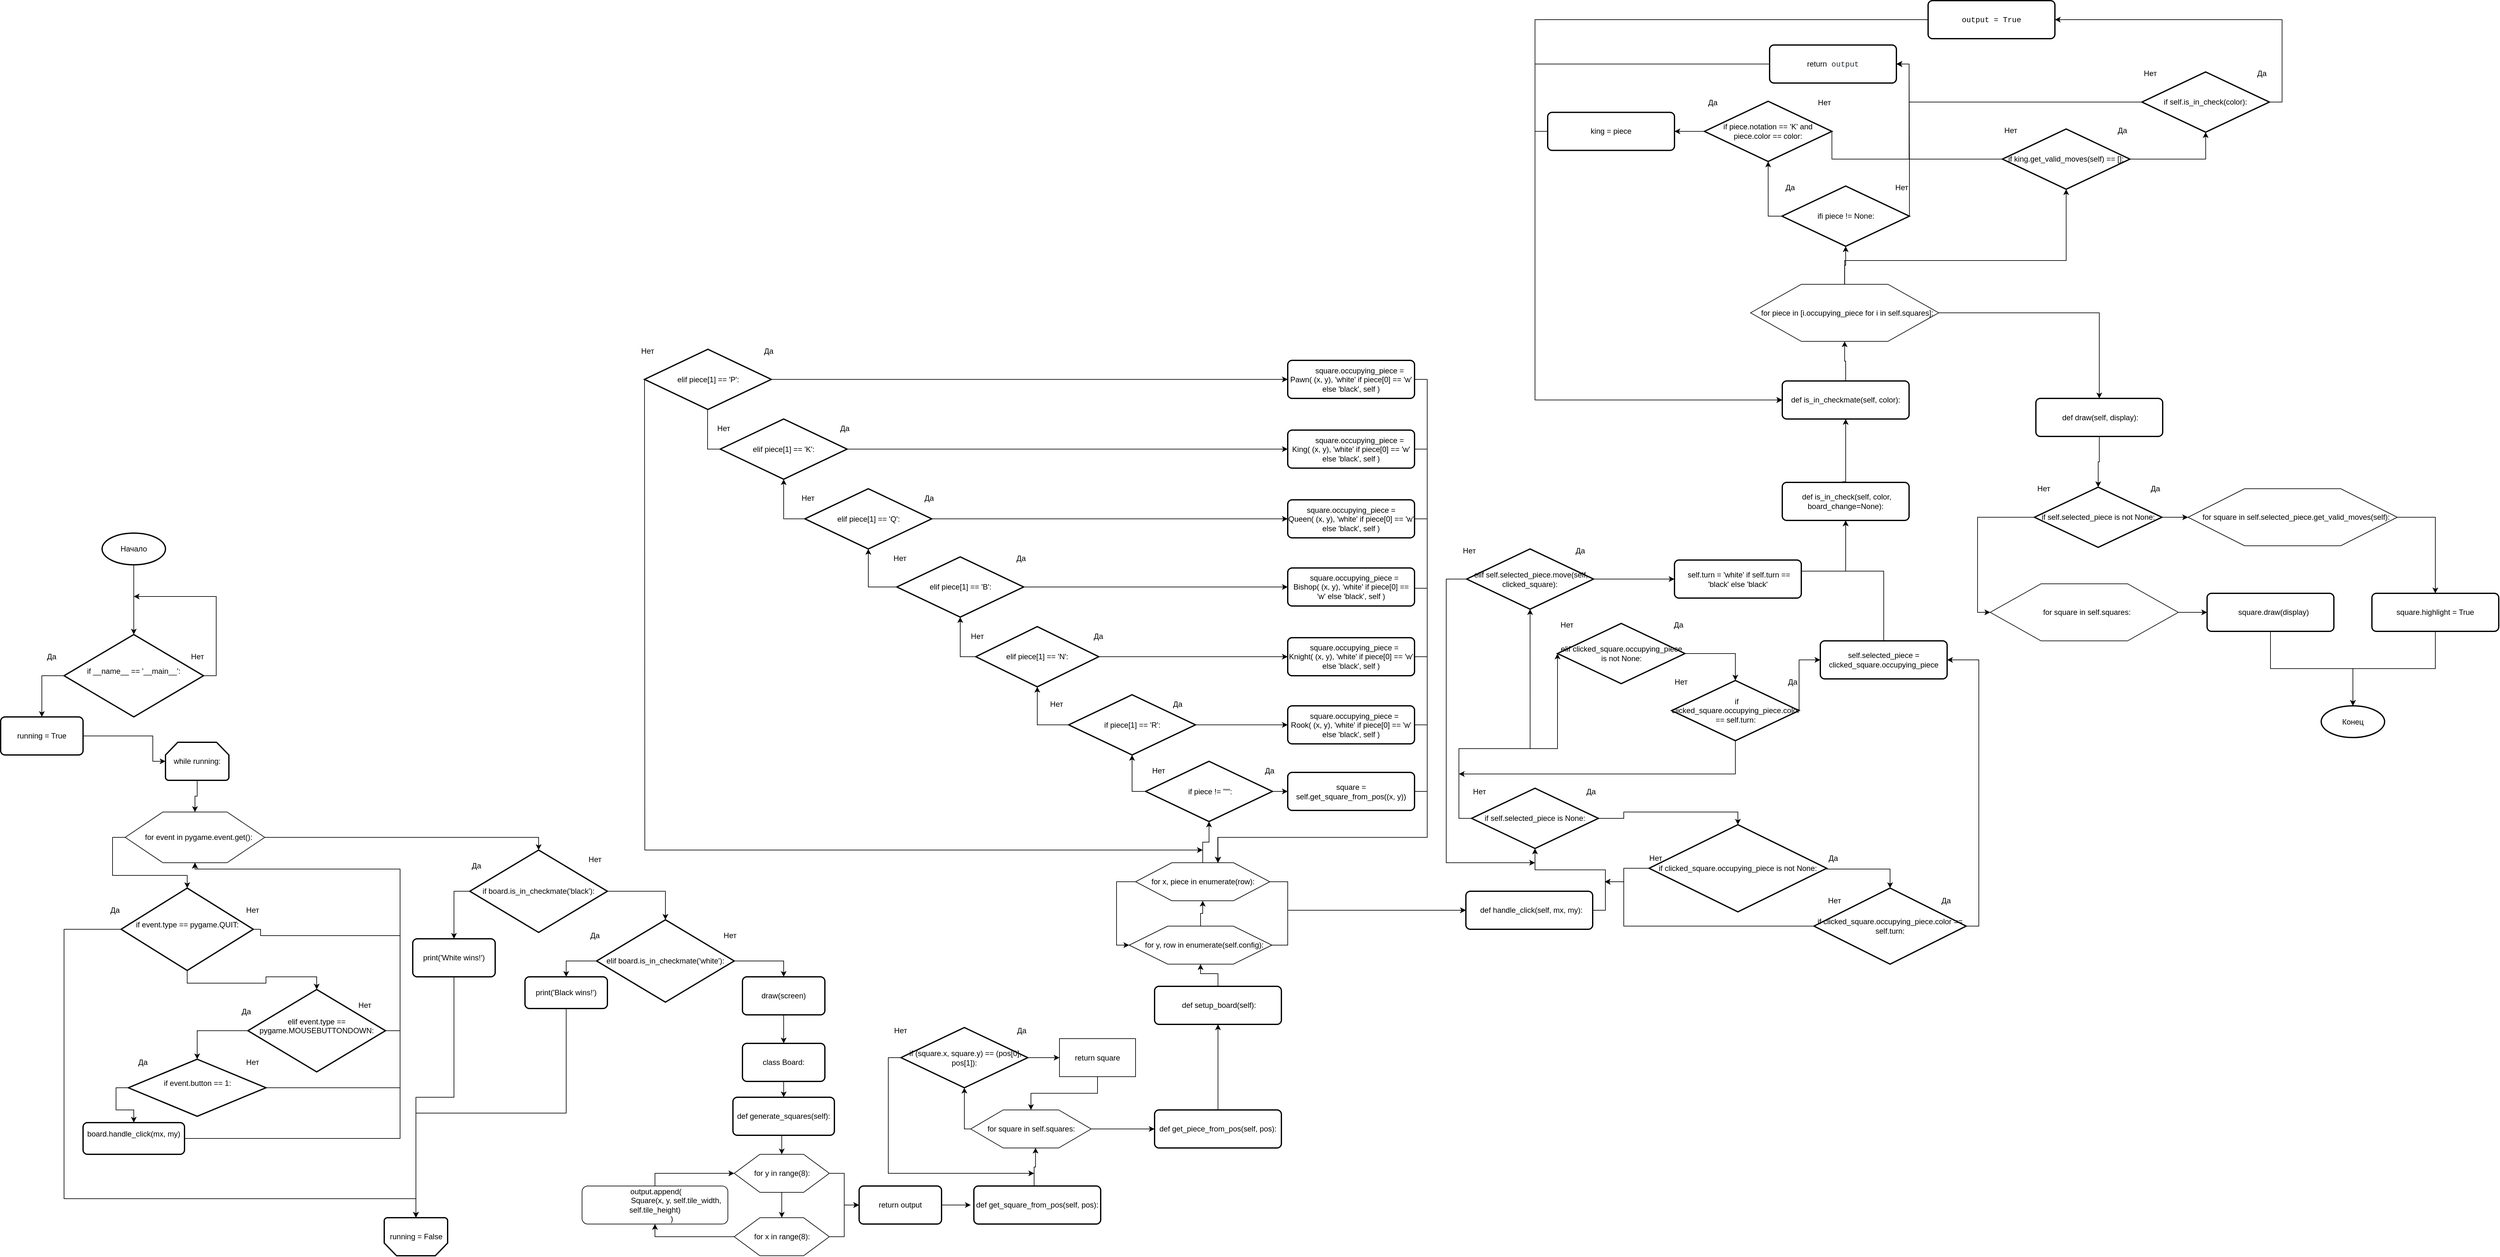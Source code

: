<mxfile version="21.0.8" type="device"><diagram name="Страница 1" id="aGjP9Nu7UBwrBo0YZaJu"><mxGraphModel dx="994" dy="2292" grid="1" gridSize="10" guides="1" tooltips="1" connect="1" arrows="1" fold="1" page="1" pageScale="1" pageWidth="827" pageHeight="1169" math="0" shadow="0"><root><mxCell id="0"/><mxCell id="1" parent="0"/><mxCell id="HkeYZHGT7CFy_fkhzZJq-12" value="" style="edgeStyle=orthogonalEdgeStyle;rounded=0;orthogonalLoop=1;jettySize=auto;html=1;" parent="1" source="HkeYZHGT7CFy_fkhzZJq-8" target="HkeYZHGT7CFy_fkhzZJq-9" edge="1"><mxGeometry relative="1" as="geometry"/></mxCell><mxCell id="HkeYZHGT7CFy_fkhzZJq-8" value="Начало" style="strokeWidth=2;html=1;shape=mxgraph.flowchart.start_1;whiteSpace=wrap;" parent="1" vertex="1"><mxGeometry x="330" y="20" width="100" height="50" as="geometry"/></mxCell><mxCell id="HkeYZHGT7CFy_fkhzZJq-15" style="edgeStyle=orthogonalEdgeStyle;rounded=0;orthogonalLoop=1;jettySize=auto;html=1;" parent="1" source="HkeYZHGT7CFy_fkhzZJq-9" edge="1"><mxGeometry relative="1" as="geometry"><mxPoint x="380" y="120" as="targetPoint"/><Array as="points"><mxPoint x="510" y="245"/><mxPoint x="510" y="120"/></Array></mxGeometry></mxCell><mxCell id="HkeYZHGT7CFy_fkhzZJq-18" style="edgeStyle=orthogonalEdgeStyle;rounded=0;orthogonalLoop=1;jettySize=auto;html=1;" parent="1" source="HkeYZHGT7CFy_fkhzZJq-9" target="HkeYZHGT7CFy_fkhzZJq-17" edge="1"><mxGeometry relative="1" as="geometry"><mxPoint x="200" y="300" as="targetPoint"/><Array as="points"><mxPoint x="235" y="245"/></Array></mxGeometry></mxCell><mxCell id="HkeYZHGT7CFy_fkhzZJq-9" value="&lt;div&gt;if __name__ == '__main__':&lt;/div&gt;&lt;div&gt;&lt;br&gt;&lt;/div&gt;" style="strokeWidth=2;html=1;shape=mxgraph.flowchart.decision;whiteSpace=wrap;" parent="1" vertex="1"><mxGeometry x="270" y="180" width="220" height="130" as="geometry"/></mxCell><mxCell id="HkeYZHGT7CFy_fkhzZJq-10" value="Да" style="text;html=1;align=center;verticalAlign=middle;resizable=0;points=[];autosize=1;strokeColor=none;fillColor=none;" parent="1" vertex="1"><mxGeometry x="230" y="200" width="40" height="30" as="geometry"/></mxCell><mxCell id="HkeYZHGT7CFy_fkhzZJq-11" value="Нет" style="text;html=1;align=center;verticalAlign=middle;resizable=0;points=[];autosize=1;strokeColor=none;fillColor=none;" parent="1" vertex="1"><mxGeometry x="460" y="200" width="40" height="30" as="geometry"/></mxCell><mxCell id="HkeYZHGT7CFy_fkhzZJq-20" style="edgeStyle=orthogonalEdgeStyle;rounded=0;orthogonalLoop=1;jettySize=auto;html=1;" parent="1" source="HkeYZHGT7CFy_fkhzZJq-17" target="HkeYZHGT7CFy_fkhzZJq-19" edge="1"><mxGeometry relative="1" as="geometry"><Array as="points"><mxPoint x="410" y="340"/></Array></mxGeometry></mxCell><mxCell id="HkeYZHGT7CFy_fkhzZJq-17" value="running = True" style="rounded=1;whiteSpace=wrap;html=1;absoluteArcSize=1;arcSize=14;strokeWidth=2;" parent="1" vertex="1"><mxGeometry x="170" y="310" width="130" height="60" as="geometry"/></mxCell><mxCell id="HkeYZHGT7CFy_fkhzZJq-53" style="edgeStyle=orthogonalEdgeStyle;rounded=0;orthogonalLoop=1;jettySize=auto;html=1;entryX=0.5;entryY=0;entryDx=0;entryDy=0;" parent="1" source="HkeYZHGT7CFy_fkhzZJq-19" target="HkeYZHGT7CFy_fkhzZJq-21" edge="1"><mxGeometry relative="1" as="geometry"/></mxCell><mxCell id="HkeYZHGT7CFy_fkhzZJq-19" value="while running:" style="strokeWidth=2;html=1;shape=mxgraph.flowchart.loop_limit;whiteSpace=wrap;" parent="1" vertex="1"><mxGeometry x="430" y="350" width="100" height="60" as="geometry"/></mxCell><mxCell id="HkeYZHGT7CFy_fkhzZJq-24" value="" style="group" parent="1" vertex="1" connectable="0"><mxGeometry x="366.5" y="460" width="220" height="80" as="geometry"/></mxCell><mxCell id="HkeYZHGT7CFy_fkhzZJq-21" value="" style="verticalLabelPosition=bottom;verticalAlign=top;html=1;shape=hexagon;perimeter=hexagonPerimeter2;arcSize=6;size=0.27;" parent="HkeYZHGT7CFy_fkhzZJq-24" vertex="1"><mxGeometry width="220" height="80" as="geometry"/></mxCell><mxCell id="HkeYZHGT7CFy_fkhzZJq-22" value="&lt;div&gt;&#9;&#9;for event in pygame.event.get():&lt;/div&gt;&lt;div&gt;&lt;br&gt;&lt;/div&gt;" style="text;html=1;align=center;verticalAlign=middle;resizable=0;points=[];autosize=1;strokeColor=none;fillColor=none;" parent="HkeYZHGT7CFy_fkhzZJq-24" vertex="1"><mxGeometry x="20.003" y="26.665" width="190" height="40" as="geometry"/></mxCell><mxCell id="HkeYZHGT7CFy_fkhzZJq-37" style="edgeStyle=orthogonalEdgeStyle;rounded=0;orthogonalLoop=1;jettySize=auto;html=1;entryX=0.5;entryY=0;entryDx=0;entryDy=0;entryPerimeter=0;" parent="1" source="HkeYZHGT7CFy_fkhzZJq-29" target="HkeYZHGT7CFy_fkhzZJq-36" edge="1"><mxGeometry relative="1" as="geometry"/></mxCell><mxCell id="HkeYZHGT7CFy_fkhzZJq-56" style="edgeStyle=orthogonalEdgeStyle;rounded=0;orthogonalLoop=1;jettySize=auto;html=1;entryX=0.5;entryY=1;entryDx=0;entryDy=0;exitX=0;exitY=0.5;exitDx=0;exitDy=0;exitPerimeter=0;entryPerimeter=0;" parent="1" source="HkeYZHGT7CFy_fkhzZJq-29" target="HkeYZHGT7CFy_fkhzZJq-68" edge="1"><mxGeometry relative="1" as="geometry"><mxPoint x="360" y="655" as="sourcePoint"/><mxPoint x="260" y="645" as="targetPoint"/><Array as="points"><mxPoint x="270" y="645"/><mxPoint x="270" y="1070"/><mxPoint x="825" y="1070"/></Array></mxGeometry></mxCell><mxCell id="HkeYZHGT7CFy_fkhzZJq-60" style="edgeStyle=orthogonalEdgeStyle;rounded=0;orthogonalLoop=1;jettySize=auto;html=1;exitX=1;exitY=0.5;exitDx=0;exitDy=0;exitPerimeter=0;entryX=0.5;entryY=1;entryDx=0;entryDy=0;" parent="1" source="HkeYZHGT7CFy_fkhzZJq-29" target="HkeYZHGT7CFy_fkhzZJq-21" edge="1"><mxGeometry relative="1" as="geometry"><Array as="points"><mxPoint x="580" y="655"/><mxPoint x="800" y="655"/><mxPoint x="800" y="550"/><mxPoint x="477" y="550"/></Array></mxGeometry></mxCell><mxCell id="HkeYZHGT7CFy_fkhzZJq-29" value="&lt;div&gt;&lt;div&gt;&#9;&#9;&#9;if event.type == pygame.QUIT:&lt;/div&gt;&lt;/div&gt;&lt;div&gt;&lt;br&gt;&lt;/div&gt;" style="strokeWidth=2;html=1;shape=mxgraph.flowchart.decision;whiteSpace=wrap;" parent="1" vertex="1"><mxGeometry x="360" y="580" width="208.5" height="130" as="geometry"/></mxCell><mxCell id="HkeYZHGT7CFy_fkhzZJq-30" value="Да" style="text;html=1;align=center;verticalAlign=middle;resizable=0;points=[];autosize=1;strokeColor=none;fillColor=none;" parent="1" vertex="1"><mxGeometry x="330" y="600" width="40" height="30" as="geometry"/></mxCell><mxCell id="HkeYZHGT7CFy_fkhzZJq-31" value="Нет" style="text;html=1;align=center;verticalAlign=middle;resizable=0;points=[];autosize=1;strokeColor=none;fillColor=none;" parent="1" vertex="1"><mxGeometry x="546.5" y="600" width="40" height="30" as="geometry"/></mxCell><mxCell id="HkeYZHGT7CFy_fkhzZJq-61" style="edgeStyle=orthogonalEdgeStyle;rounded=0;orthogonalLoop=1;jettySize=auto;html=1;exitX=1;exitY=0.5;exitDx=0;exitDy=0;entryX=0.5;entryY=1;entryDx=0;entryDy=0;" parent="1" source="HkeYZHGT7CFy_fkhzZJq-34" target="HkeYZHGT7CFy_fkhzZJq-21" edge="1"><mxGeometry relative="1" as="geometry"><Array as="points"><mxPoint x="800" y="975"/><mxPoint x="800" y="550"/><mxPoint x="477" y="550"/></Array></mxGeometry></mxCell><mxCell id="HkeYZHGT7CFy_fkhzZJq-34" value="&lt;div&gt;&#9;&#9;&#9;&#9;&#9;board.handle_click(mx, my)&lt;/div&gt;&lt;div&gt;&lt;br&gt;&lt;/div&gt;" style="rounded=1;whiteSpace=wrap;html=1;absoluteArcSize=1;arcSize=14;strokeWidth=2;" parent="1" vertex="1"><mxGeometry x="300" y="950" width="160" height="50" as="geometry"/></mxCell><mxCell id="HkeYZHGT7CFy_fkhzZJq-45" style="edgeStyle=orthogonalEdgeStyle;rounded=0;orthogonalLoop=1;jettySize=auto;html=1;exitX=0;exitY=0.5;exitDx=0;exitDy=0;exitPerimeter=0;entryX=0.5;entryY=0;entryDx=0;entryDy=0;entryPerimeter=0;" parent="1" source="HkeYZHGT7CFy_fkhzZJq-36" target="HkeYZHGT7CFy_fkhzZJq-41" edge="1"><mxGeometry relative="1" as="geometry"/></mxCell><mxCell id="HkeYZHGT7CFy_fkhzZJq-59" style="edgeStyle=orthogonalEdgeStyle;rounded=0;orthogonalLoop=1;jettySize=auto;html=1;exitX=1;exitY=0.5;exitDx=0;exitDy=0;exitPerimeter=0;entryX=0.5;entryY=1;entryDx=0;entryDy=0;" parent="1" source="HkeYZHGT7CFy_fkhzZJq-36" target="HkeYZHGT7CFy_fkhzZJq-21" edge="1"><mxGeometry relative="1" as="geometry"><mxPoint x="590" y="500" as="targetPoint"/><Array as="points"><mxPoint x="800" y="805"/><mxPoint x="800" y="550"/><mxPoint x="477" y="550"/></Array></mxGeometry></mxCell><mxCell id="HkeYZHGT7CFy_fkhzZJq-36" value="&lt;div&gt;&lt;div&gt;&lt;div&gt;&#9;&#9;&#9;elif event.type == pygame.MOUSEBUTTONDOWN:&lt;/div&gt;&lt;/div&gt;&lt;/div&gt;&lt;div&gt;&lt;br&gt;&lt;/div&gt;" style="strokeWidth=2;html=1;shape=mxgraph.flowchart.decision;whiteSpace=wrap;" parent="1" vertex="1"><mxGeometry x="560" y="740" width="217" height="130" as="geometry"/></mxCell><mxCell id="HkeYZHGT7CFy_fkhzZJq-38" value="Да" style="text;html=1;align=center;verticalAlign=middle;resizable=0;points=[];autosize=1;strokeColor=none;fillColor=none;" parent="1" vertex="1"><mxGeometry x="536.5" y="760" width="40" height="30" as="geometry"/></mxCell><mxCell id="HkeYZHGT7CFy_fkhzZJq-39" value="Нет" style="text;html=1;align=center;verticalAlign=middle;resizable=0;points=[];autosize=1;strokeColor=none;fillColor=none;" parent="1" vertex="1"><mxGeometry x="723.5" y="750" width="40" height="30" as="geometry"/></mxCell><mxCell id="HkeYZHGT7CFy_fkhzZJq-49" style="edgeStyle=orthogonalEdgeStyle;rounded=0;orthogonalLoop=1;jettySize=auto;html=1;exitX=0;exitY=0.5;exitDx=0;exitDy=0;exitPerimeter=0;entryX=0.5;entryY=0;entryDx=0;entryDy=0;" parent="1" source="HkeYZHGT7CFy_fkhzZJq-41" target="HkeYZHGT7CFy_fkhzZJq-34" edge="1"><mxGeometry relative="1" as="geometry"><Array as="points"><mxPoint x="352" y="895"/><mxPoint x="352" y="930"/><mxPoint x="380" y="930"/></Array></mxGeometry></mxCell><mxCell id="HkeYZHGT7CFy_fkhzZJq-58" style="edgeStyle=orthogonalEdgeStyle;rounded=0;orthogonalLoop=1;jettySize=auto;html=1;exitX=1;exitY=0.5;exitDx=0;exitDy=0;exitPerimeter=0;entryX=0.5;entryY=1;entryDx=0;entryDy=0;" parent="1" source="HkeYZHGT7CFy_fkhzZJq-41" target="HkeYZHGT7CFy_fkhzZJq-21" edge="1"><mxGeometry relative="1" as="geometry"><mxPoint x="589" y="490" as="targetPoint"/><Array as="points"><mxPoint x="800" y="895"/><mxPoint x="800" y="550"/><mxPoint x="477" y="550"/></Array></mxGeometry></mxCell><mxCell id="HkeYZHGT7CFy_fkhzZJq-41" value="&lt;div&gt;&lt;div&gt;&lt;div&gt;&lt;div&gt;&#9;&#9;&#9;&#9;if event.button == 1:&lt;/div&gt;&lt;/div&gt;&lt;/div&gt;&lt;/div&gt;&lt;div&gt;&lt;br&gt;&lt;/div&gt;" style="strokeWidth=2;html=1;shape=mxgraph.flowchart.decision;whiteSpace=wrap;" parent="1" vertex="1"><mxGeometry x="371.5" y="850" width="217" height="90" as="geometry"/></mxCell><mxCell id="HkeYZHGT7CFy_fkhzZJq-47" value="Да" style="text;html=1;align=center;verticalAlign=middle;resizable=0;points=[];autosize=1;strokeColor=none;fillColor=none;" parent="1" vertex="1"><mxGeometry x="374" y="840" width="40" height="30" as="geometry"/></mxCell><mxCell id="HkeYZHGT7CFy_fkhzZJq-48" value="Нет" style="text;html=1;align=center;verticalAlign=middle;resizable=0;points=[];autosize=1;strokeColor=none;fillColor=none;" parent="1" vertex="1"><mxGeometry x="546.5" y="840" width="40" height="30" as="geometry"/></mxCell><mxCell id="HkeYZHGT7CFy_fkhzZJq-81" style="edgeStyle=orthogonalEdgeStyle;rounded=0;orthogonalLoop=1;jettySize=auto;html=1;exitX=0;exitY=0.5;exitDx=0;exitDy=0;exitPerimeter=0;entryX=0.5;entryY=0;entryDx=0;entryDy=0;" parent="1" source="HkeYZHGT7CFy_fkhzZJq-57" target="HkeYZHGT7CFy_fkhzZJq-76" edge="1"><mxGeometry relative="1" as="geometry"/></mxCell><mxCell id="HkeYZHGT7CFy_fkhzZJq-83" style="edgeStyle=orthogonalEdgeStyle;rounded=0;orthogonalLoop=1;jettySize=auto;html=1;exitX=1;exitY=0.5;exitDx=0;exitDy=0;exitPerimeter=0;entryX=0.5;entryY=0;entryDx=0;entryDy=0;entryPerimeter=0;" parent="1" source="HkeYZHGT7CFy_fkhzZJq-57" target="HkeYZHGT7CFy_fkhzZJq-71" edge="1"><mxGeometry relative="1" as="geometry"/></mxCell><mxCell id="HkeYZHGT7CFy_fkhzZJq-57" value="&lt;div&gt;&lt;div&gt;&lt;div&gt;if board.is_in_checkmate('black'):&lt;br&gt;&lt;/div&gt;&lt;/div&gt;&lt;/div&gt;" style="strokeWidth=2;html=1;shape=mxgraph.flowchart.decision;whiteSpace=wrap;" parent="1" vertex="1"><mxGeometry x="910" y="520" width="217" height="130" as="geometry"/></mxCell><mxCell id="HkeYZHGT7CFy_fkhzZJq-65" style="edgeStyle=orthogonalEdgeStyle;rounded=0;orthogonalLoop=1;jettySize=auto;html=1;entryX=0.5;entryY=0;entryDx=0;entryDy=0;entryPerimeter=0;exitX=0;exitY=0.5;exitDx=0;exitDy=0;" parent="1" source="HkeYZHGT7CFy_fkhzZJq-21" target="HkeYZHGT7CFy_fkhzZJq-29" edge="1"><mxGeometry relative="1" as="geometry"/></mxCell><mxCell id="HkeYZHGT7CFy_fkhzZJq-67" style="edgeStyle=orthogonalEdgeStyle;rounded=0;orthogonalLoop=1;jettySize=auto;html=1;entryX=0.5;entryY=0;entryDx=0;entryDy=0;entryPerimeter=0;" parent="1" source="HkeYZHGT7CFy_fkhzZJq-21" target="HkeYZHGT7CFy_fkhzZJq-57" edge="1"><mxGeometry relative="1" as="geometry"/></mxCell><mxCell id="HkeYZHGT7CFy_fkhzZJq-70" value="" style="group" parent="1" vertex="1" connectable="0"><mxGeometry x="770" y="1100" width="110" height="60" as="geometry"/></mxCell><mxCell id="HkeYZHGT7CFy_fkhzZJq-68" value="" style="strokeWidth=2;html=1;shape=mxgraph.flowchart.loop_limit;whiteSpace=wrap;rotation=-180;" parent="HkeYZHGT7CFy_fkhzZJq-70" vertex="1"><mxGeometry x="5" width="100" height="60" as="geometry"/></mxCell><mxCell id="HkeYZHGT7CFy_fkhzZJq-69" value="running = False" style="text;html=1;align=center;verticalAlign=middle;resizable=0;points=[];autosize=1;strokeColor=none;fillColor=none;" parent="HkeYZHGT7CFy_fkhzZJq-70" vertex="1"><mxGeometry y="15" width="110" height="30" as="geometry"/></mxCell><mxCell id="HkeYZHGT7CFy_fkhzZJq-86" style="edgeStyle=orthogonalEdgeStyle;rounded=0;orthogonalLoop=1;jettySize=auto;html=1;exitX=0;exitY=0.5;exitDx=0;exitDy=0;exitPerimeter=0;entryX=0.5;entryY=0;entryDx=0;entryDy=0;" parent="1" source="HkeYZHGT7CFy_fkhzZJq-71" target="HkeYZHGT7CFy_fkhzZJq-84" edge="1"><mxGeometry relative="1" as="geometry"/></mxCell><mxCell id="HkeYZHGT7CFy_fkhzZJq-90" style="edgeStyle=orthogonalEdgeStyle;rounded=0;orthogonalLoop=1;jettySize=auto;html=1;exitX=1;exitY=0.5;exitDx=0;exitDy=0;exitPerimeter=0;entryX=0.5;entryY=0;entryDx=0;entryDy=0;" parent="1" source="HkeYZHGT7CFy_fkhzZJq-71" target="HkeYZHGT7CFy_fkhzZJq-89" edge="1"><mxGeometry relative="1" as="geometry"/></mxCell><mxCell id="HkeYZHGT7CFy_fkhzZJq-71" value="&lt;div&gt;&lt;div&gt;&lt;div&gt;elif board.is_in_checkmate('white'):&lt;br&gt;&lt;/div&gt;&lt;/div&gt;&lt;/div&gt;" style="strokeWidth=2;html=1;shape=mxgraph.flowchart.decision;whiteSpace=wrap;" parent="1" vertex="1"><mxGeometry x="1110" y="630" width="217" height="130" as="geometry"/></mxCell><mxCell id="HkeYZHGT7CFy_fkhzZJq-72" value="Да" style="text;html=1;align=center;verticalAlign=middle;resizable=0;points=[];autosize=1;strokeColor=none;fillColor=none;" parent="1" vertex="1"><mxGeometry x="900" y="530" width="40" height="30" as="geometry"/></mxCell><mxCell id="HkeYZHGT7CFy_fkhzZJq-73" value="Нет" style="text;html=1;align=center;verticalAlign=middle;resizable=0;points=[];autosize=1;strokeColor=none;fillColor=none;" parent="1" vertex="1"><mxGeometry x="1087" y="520" width="40" height="30" as="geometry"/></mxCell><mxCell id="HkeYZHGT7CFy_fkhzZJq-74" value="Да" style="text;html=1;align=center;verticalAlign=middle;resizable=0;points=[];autosize=1;strokeColor=none;fillColor=none;" parent="1" vertex="1"><mxGeometry x="1087" y="640" width="40" height="30" as="geometry"/></mxCell><mxCell id="HkeYZHGT7CFy_fkhzZJq-75" value="Нет" style="text;html=1;align=center;verticalAlign=middle;resizable=0;points=[];autosize=1;strokeColor=none;fillColor=none;" parent="1" vertex="1"><mxGeometry x="1300" y="640" width="40" height="30" as="geometry"/></mxCell><mxCell id="HkeYZHGT7CFy_fkhzZJq-82" style="edgeStyle=orthogonalEdgeStyle;rounded=0;orthogonalLoop=1;jettySize=auto;html=1;exitX=0.5;exitY=1;exitDx=0;exitDy=0;entryX=0.5;entryY=1;entryDx=0;entryDy=0;entryPerimeter=0;" parent="1" source="HkeYZHGT7CFy_fkhzZJq-76" target="HkeYZHGT7CFy_fkhzZJq-68" edge="1"><mxGeometry relative="1" as="geometry"/></mxCell><mxCell id="HkeYZHGT7CFy_fkhzZJq-76" value="print('White wins!')" style="rounded=1;whiteSpace=wrap;html=1;absoluteArcSize=1;arcSize=14;strokeWidth=2;" parent="1" vertex="1"><mxGeometry x="820" y="660" width="130" height="60" as="geometry"/></mxCell><mxCell id="HkeYZHGT7CFy_fkhzZJq-87" style="edgeStyle=orthogonalEdgeStyle;rounded=0;orthogonalLoop=1;jettySize=auto;html=1;exitX=0.5;exitY=1;exitDx=0;exitDy=0;entryX=0.5;entryY=1;entryDx=0;entryDy=0;entryPerimeter=0;" parent="1" source="HkeYZHGT7CFy_fkhzZJq-84" target="HkeYZHGT7CFy_fkhzZJq-68" edge="1"><mxGeometry relative="1" as="geometry"/></mxCell><mxCell id="HkeYZHGT7CFy_fkhzZJq-84" value="&lt;div&gt;&#9;&#9;&#9;print('Black wins!')&lt;/div&gt;" style="rounded=1;whiteSpace=wrap;html=1;absoluteArcSize=1;arcSize=14;strokeWidth=2;" parent="1" vertex="1"><mxGeometry x="997" y="720" width="130" height="50" as="geometry"/></mxCell><mxCell id="fluFJsnezGtjG7AOR_h4-1" style="edgeStyle=orthogonalEdgeStyle;rounded=0;orthogonalLoop=1;jettySize=auto;html=1;exitX=0.5;exitY=1;exitDx=0;exitDy=0;entryX=0.5;entryY=0;entryDx=0;entryDy=0;" parent="1" source="HkeYZHGT7CFy_fkhzZJq-89" target="HkeYZHGT7CFy_fkhzZJq-91" edge="1"><mxGeometry relative="1" as="geometry"/></mxCell><mxCell id="HkeYZHGT7CFy_fkhzZJq-89" value="&#9;&#9;draw(screen)" style="rounded=1;whiteSpace=wrap;html=1;absoluteArcSize=1;arcSize=14;strokeWidth=2;" parent="1" vertex="1"><mxGeometry x="1340" y="720" width="130" height="60" as="geometry"/></mxCell><mxCell id="fluFJsnezGtjG7AOR_h4-2" style="edgeStyle=orthogonalEdgeStyle;rounded=0;orthogonalLoop=1;jettySize=auto;html=1;exitX=0.5;exitY=1;exitDx=0;exitDy=0;" parent="1" source="HkeYZHGT7CFy_fkhzZJq-91" target="HkeYZHGT7CFy_fkhzZJq-93" edge="1"><mxGeometry relative="1" as="geometry"/></mxCell><mxCell id="HkeYZHGT7CFy_fkhzZJq-91" value="&#9;&#9;class Board:" style="rounded=1;whiteSpace=wrap;html=1;absoluteArcSize=1;arcSize=14;strokeWidth=2;" parent="1" vertex="1"><mxGeometry x="1340" y="825" width="130" height="60" as="geometry"/></mxCell><mxCell id="HkeYZHGT7CFy_fkhzZJq-101" style="edgeStyle=orthogonalEdgeStyle;rounded=0;orthogonalLoop=1;jettySize=auto;html=1;exitX=0.5;exitY=1;exitDx=0;exitDy=0;entryX=0.5;entryY=0;entryDx=0;entryDy=0;" parent="1" source="HkeYZHGT7CFy_fkhzZJq-93" target="HkeYZHGT7CFy_fkhzZJq-94" edge="1"><mxGeometry relative="1" as="geometry"/></mxCell><mxCell id="HkeYZHGT7CFy_fkhzZJq-93" value="&lt;div&gt;def generate_squares(self):&lt;/div&gt;" style="rounded=1;whiteSpace=wrap;html=1;absoluteArcSize=1;arcSize=14;strokeWidth=2;" parent="1" vertex="1"><mxGeometry x="1325" y="910" width="160" height="60" as="geometry"/></mxCell><mxCell id="HkeYZHGT7CFy_fkhzZJq-97" value="" style="group" parent="1" vertex="1" connectable="0"><mxGeometry x="1327" y="1000" width="150" height="60" as="geometry"/></mxCell><mxCell id="HkeYZHGT7CFy_fkhzZJq-94" value="" style="verticalLabelPosition=bottom;verticalAlign=top;html=1;shape=hexagon;perimeter=hexagonPerimeter2;arcSize=6;size=0.27;" parent="HkeYZHGT7CFy_fkhzZJq-97" vertex="1"><mxGeometry width="150" height="60" as="geometry"/></mxCell><mxCell id="HkeYZHGT7CFy_fkhzZJq-96" value="for y in range(8):" style="text;html=1;align=center;verticalAlign=middle;resizable=0;points=[];autosize=1;strokeColor=none;fillColor=none;" parent="HkeYZHGT7CFy_fkhzZJq-97" vertex="1"><mxGeometry x="20" y="15" width="110" height="30" as="geometry"/></mxCell><mxCell id="HkeYZHGT7CFy_fkhzZJq-98" value="" style="group" parent="1" vertex="1" connectable="0"><mxGeometry x="1327" y="1100" width="150" height="60" as="geometry"/></mxCell><mxCell id="HkeYZHGT7CFy_fkhzZJq-99" value="" style="verticalLabelPosition=bottom;verticalAlign=top;html=1;shape=hexagon;perimeter=hexagonPerimeter2;arcSize=6;size=0.27;" parent="HkeYZHGT7CFy_fkhzZJq-98" vertex="1"><mxGeometry width="150" height="60" as="geometry"/></mxCell><mxCell id="HkeYZHGT7CFy_fkhzZJq-100" value="for x in range(8):" style="text;html=1;align=center;verticalAlign=middle;resizable=0;points=[];autosize=1;strokeColor=none;fillColor=none;" parent="HkeYZHGT7CFy_fkhzZJq-98" vertex="1"><mxGeometry x="20" y="15" width="110" height="30" as="geometry"/></mxCell><mxCell id="HkeYZHGT7CFy_fkhzZJq-102" style="edgeStyle=orthogonalEdgeStyle;rounded=0;orthogonalLoop=1;jettySize=auto;html=1;exitX=0.5;exitY=1;exitDx=0;exitDy=0;" parent="1" source="HkeYZHGT7CFy_fkhzZJq-94" target="HkeYZHGT7CFy_fkhzZJq-99" edge="1"><mxGeometry relative="1" as="geometry"/></mxCell><mxCell id="HkeYZHGT7CFy_fkhzZJq-106" style="edgeStyle=orthogonalEdgeStyle;rounded=0;orthogonalLoop=1;jettySize=auto;html=1;exitX=0.5;exitY=0;exitDx=0;exitDy=0;entryX=0;entryY=0.5;entryDx=0;entryDy=0;" parent="1" source="HkeYZHGT7CFy_fkhzZJq-104" target="HkeYZHGT7CFy_fkhzZJq-94" edge="1"><mxGeometry relative="1" as="geometry"/></mxCell><mxCell id="HkeYZHGT7CFy_fkhzZJq-104" value="&lt;div&gt;&amp;nbsp;output.append(&lt;/div&gt;&lt;div&gt;&amp;nbsp; &amp;nbsp; &amp;nbsp; &amp;nbsp; &amp;nbsp; &amp;nbsp; &amp;nbsp; &amp;nbsp; &amp;nbsp; &amp;nbsp; Square(x, y, self.tile_width, self.tile_height)&lt;/div&gt;&lt;div&gt;&amp;nbsp; &amp;nbsp; &amp;nbsp; &amp;nbsp; &amp;nbsp; &amp;nbsp; &amp;nbsp; &amp;nbsp; )&lt;/div&gt;" style="rounded=1;whiteSpace=wrap;html=1;" parent="1" vertex="1"><mxGeometry x="1087" y="1050" width="230" height="60" as="geometry"/></mxCell><mxCell id="HkeYZHGT7CFy_fkhzZJq-105" style="edgeStyle=orthogonalEdgeStyle;rounded=0;orthogonalLoop=1;jettySize=auto;html=1;exitX=0;exitY=0.5;exitDx=0;exitDy=0;entryX=0.5;entryY=1;entryDx=0;entryDy=0;" parent="1" source="HkeYZHGT7CFy_fkhzZJq-99" target="HkeYZHGT7CFy_fkhzZJq-104" edge="1"><mxGeometry relative="1" as="geometry"/></mxCell><mxCell id="HkeYZHGT7CFy_fkhzZJq-111" style="edgeStyle=orthogonalEdgeStyle;rounded=0;orthogonalLoop=1;jettySize=auto;html=1;exitX=1;exitY=0.5;exitDx=0;exitDy=0;entryX=0;entryY=0.5;entryDx=0;entryDy=0;" parent="1" source="HkeYZHGT7CFy_fkhzZJq-108" edge="1"><mxGeometry relative="1" as="geometry"><mxPoint x="1700" y="1080.0" as="targetPoint"/></mxGeometry></mxCell><mxCell id="HkeYZHGT7CFy_fkhzZJq-108" value="return output" style="rounded=1;whiteSpace=wrap;html=1;absoluteArcSize=1;arcSize=14;strokeWidth=2;" parent="1" vertex="1"><mxGeometry x="1524" y="1050" width="130" height="60" as="geometry"/></mxCell><mxCell id="HkeYZHGT7CFy_fkhzZJq-107" style="edgeStyle=orthogonalEdgeStyle;rounded=0;orthogonalLoop=1;jettySize=auto;html=1;exitX=1;exitY=0.5;exitDx=0;exitDy=0;entryX=0;entryY=0.5;entryDx=0;entryDy=0;" parent="1" source="HkeYZHGT7CFy_fkhzZJq-99" target="HkeYZHGT7CFy_fkhzZJq-108" edge="1"><mxGeometry relative="1" as="geometry"><mxPoint x="1550" y="1030.308" as="targetPoint"/></mxGeometry></mxCell><mxCell id="HkeYZHGT7CFy_fkhzZJq-109" style="edgeStyle=orthogonalEdgeStyle;rounded=0;orthogonalLoop=1;jettySize=auto;html=1;exitX=1;exitY=0.5;exitDx=0;exitDy=0;entryX=0;entryY=0.5;entryDx=0;entryDy=0;" parent="1" source="HkeYZHGT7CFy_fkhzZJq-94" target="HkeYZHGT7CFy_fkhzZJq-108" edge="1"><mxGeometry relative="1" as="geometry"/></mxCell><mxCell id="HkeYZHGT7CFy_fkhzZJq-118" style="edgeStyle=orthogonalEdgeStyle;rounded=0;orthogonalLoop=1;jettySize=auto;html=1;exitX=0.5;exitY=0;exitDx=0;exitDy=0;entryX=0.538;entryY=0.995;entryDx=0;entryDy=0;entryPerimeter=0;" parent="1" source="HkeYZHGT7CFy_fkhzZJq-114" target="HkeYZHGT7CFy_fkhzZJq-116" edge="1"><mxGeometry relative="1" as="geometry"><Array as="points"><mxPoint x="1800" y="1050"/><mxPoint x="1800" y="1020"/><mxPoint x="1802" y="1020"/></Array></mxGeometry></mxCell><mxCell id="HkeYZHGT7CFy_fkhzZJq-114" value="&lt;div&gt;def get_square_from_pos(self, pos):&lt;/div&gt;" style="rounded=1;whiteSpace=wrap;html=1;absoluteArcSize=1;arcSize=14;strokeWidth=2;" parent="1" vertex="1"><mxGeometry x="1705" y="1050" width="200" height="60" as="geometry"/></mxCell><mxCell id="HkeYZHGT7CFy_fkhzZJq-115" value="" style="group" parent="1" vertex="1" connectable="0"><mxGeometry x="1720" y="930" width="170" height="60" as="geometry"/></mxCell><mxCell id="HkeYZHGT7CFy_fkhzZJq-116" value="" style="verticalLabelPosition=bottom;verticalAlign=top;html=1;shape=hexagon;perimeter=hexagonPerimeter2;arcSize=6;size=0.27;" parent="HkeYZHGT7CFy_fkhzZJq-115" vertex="1"><mxGeometry x="-20" width="190.0" height="60" as="geometry"/></mxCell><mxCell id="HkeYZHGT7CFy_fkhzZJq-117" value="for square in self.squares:" style="text;html=1;align=center;verticalAlign=middle;resizable=0;points=[];autosize=1;strokeColor=none;fillColor=none;" parent="HkeYZHGT7CFy_fkhzZJq-115" vertex="1"><mxGeometry x="-5" y="15" width="160" height="30" as="geometry"/></mxCell><mxCell id="HkeYZHGT7CFy_fkhzZJq-122" style="edgeStyle=orthogonalEdgeStyle;rounded=0;orthogonalLoop=1;jettySize=auto;html=1;exitX=0;exitY=0.5;exitDx=0;exitDy=0;exitPerimeter=0;" parent="1" source="HkeYZHGT7CFy_fkhzZJq-119" edge="1"><mxGeometry relative="1" as="geometry"><mxPoint x="1800" y="1030" as="targetPoint"/><Array as="points"><mxPoint x="1570" y="848"/><mxPoint x="1570" y="1030"/></Array></mxGeometry></mxCell><mxCell id="fluFJsnezGtjG7AOR_h4-3" style="edgeStyle=orthogonalEdgeStyle;rounded=0;orthogonalLoop=1;jettySize=auto;html=1;exitX=1;exitY=0.5;exitDx=0;exitDy=0;exitPerimeter=0;entryX=0;entryY=0.5;entryDx=0;entryDy=0;" parent="1" source="HkeYZHGT7CFy_fkhzZJq-119" target="HkeYZHGT7CFy_fkhzZJq-123" edge="1"><mxGeometry relative="1" as="geometry"/></mxCell><mxCell id="HkeYZHGT7CFy_fkhzZJq-119" value="&lt;div&gt;&lt;div&gt;&lt;div&gt;&amp;nbsp;if (square.x, square.y) == (pos[0], pos[1]):&lt;br&gt;&lt;/div&gt;&lt;/div&gt;&lt;/div&gt;" style="strokeWidth=2;html=1;shape=mxgraph.flowchart.decision;whiteSpace=wrap;" parent="1" vertex="1"><mxGeometry x="1590" y="800" width="200" height="95" as="geometry"/></mxCell><mxCell id="HkeYZHGT7CFy_fkhzZJq-120" style="edgeStyle=orthogonalEdgeStyle;rounded=0;orthogonalLoop=1;jettySize=auto;html=1;entryX=0.5;entryY=1;entryDx=0;entryDy=0;entryPerimeter=0;exitX=0;exitY=0.5;exitDx=0;exitDy=0;" parent="1" source="HkeYZHGT7CFy_fkhzZJq-116" target="HkeYZHGT7CFy_fkhzZJq-119" edge="1"><mxGeometry relative="1" as="geometry"><Array as="points"><mxPoint x="1690" y="950"/><mxPoint x="1690" y="950"/></Array></mxGeometry></mxCell><mxCell id="fluFJsnezGtjG7AOR_h4-4" style="edgeStyle=orthogonalEdgeStyle;rounded=0;orthogonalLoop=1;jettySize=auto;html=1;exitX=0.5;exitY=1;exitDx=0;exitDy=0;entryX=0.5;entryY=0;entryDx=0;entryDy=0;" parent="1" source="HkeYZHGT7CFy_fkhzZJq-123" target="HkeYZHGT7CFy_fkhzZJq-116" edge="1"><mxGeometry relative="1" as="geometry"/></mxCell><mxCell id="HkeYZHGT7CFy_fkhzZJq-123" value="return square" style="rounded=0;whiteSpace=wrap;html=1;" parent="1" vertex="1"><mxGeometry x="1840" y="817.5" width="120" height="60" as="geometry"/></mxCell><mxCell id="fluFJsnezGtjG7AOR_h4-9" style="edgeStyle=orthogonalEdgeStyle;rounded=0;orthogonalLoop=1;jettySize=auto;html=1;entryX=0.5;entryY=1;entryDx=0;entryDy=0;" parent="1" source="fluFJsnezGtjG7AOR_h4-6" target="fluFJsnezGtjG7AOR_h4-8" edge="1"><mxGeometry relative="1" as="geometry"/></mxCell><mxCell id="fluFJsnezGtjG7AOR_h4-6" value="&lt;div&gt;def get_piece_from_pos(self, pos):&lt;/div&gt;" style="rounded=1;whiteSpace=wrap;html=1;absoluteArcSize=1;arcSize=14;strokeWidth=2;" parent="1" vertex="1"><mxGeometry x="1990" y="930" width="200" height="60" as="geometry"/></mxCell><mxCell id="fluFJsnezGtjG7AOR_h4-5" style="edgeStyle=orthogonalEdgeStyle;rounded=0;orthogonalLoop=1;jettySize=auto;html=1;exitX=1;exitY=0.5;exitDx=0;exitDy=0;entryX=0;entryY=0.5;entryDx=0;entryDy=0;" parent="1" source="HkeYZHGT7CFy_fkhzZJq-116" target="fluFJsnezGtjG7AOR_h4-6" edge="1"><mxGeometry relative="1" as="geometry"><mxPoint x="2000" y="960" as="targetPoint"/></mxGeometry></mxCell><mxCell id="fluFJsnezGtjG7AOR_h4-17" style="edgeStyle=orthogonalEdgeStyle;rounded=0;orthogonalLoop=1;jettySize=auto;html=1;exitX=0.5;exitY=0;exitDx=0;exitDy=0;entryX=0.5;entryY=1;entryDx=0;entryDy=0;" parent="1" source="fluFJsnezGtjG7AOR_h4-8" target="fluFJsnezGtjG7AOR_h4-15" edge="1"><mxGeometry relative="1" as="geometry"/></mxCell><mxCell id="fluFJsnezGtjG7AOR_h4-8" value="&lt;div&gt;&amp;nbsp;def setup_board(self):&lt;/div&gt;" style="rounded=1;whiteSpace=wrap;html=1;absoluteArcSize=1;arcSize=14;strokeWidth=2;" parent="1" vertex="1"><mxGeometry x="1990" y="735" width="200" height="60" as="geometry"/></mxCell><mxCell id="fluFJsnezGtjG7AOR_h4-11" value="" style="group" parent="1" vertex="1" connectable="0"><mxGeometry x="1960" y="540" width="240" height="60" as="geometry"/></mxCell><mxCell id="fluFJsnezGtjG7AOR_h4-12" value="" style="verticalLabelPosition=bottom;verticalAlign=top;html=1;shape=hexagon;perimeter=hexagonPerimeter2;arcSize=6;size=0.27;" parent="fluFJsnezGtjG7AOR_h4-11" vertex="1"><mxGeometry width="211.765" height="60" as="geometry"/></mxCell><mxCell id="fluFJsnezGtjG7AOR_h4-13" value="for x, piece in enumerate(row):" style="text;html=1;align=center;verticalAlign=middle;resizable=0;points=[];autosize=1;strokeColor=none;fillColor=none;" parent="fluFJsnezGtjG7AOR_h4-11" vertex="1"><mxGeometry x="10.885" y="15" width="190" height="30" as="geometry"/></mxCell><mxCell id="fluFJsnezGtjG7AOR_h4-14" value="" style="group" parent="1" vertex="1" connectable="0"><mxGeometry x="1950" y="640" width="270" height="60" as="geometry"/></mxCell><mxCell id="fluFJsnezGtjG7AOR_h4-15" value="" style="verticalLabelPosition=bottom;verticalAlign=top;html=1;shape=hexagon;perimeter=hexagonPerimeter2;arcSize=6;size=0.27;" parent="fluFJsnezGtjG7AOR_h4-14" vertex="1"><mxGeometry width="225.0" height="60" as="geometry"/></mxCell><mxCell id="fluFJsnezGtjG7AOR_h4-16" value="for y, row in enumerate(self.config):" style="text;html=1;align=center;verticalAlign=middle;resizable=0;points=[];autosize=1;strokeColor=none;fillColor=none;" parent="fluFJsnezGtjG7AOR_h4-14" vertex="1"><mxGeometry x="13" y="15" width="210" height="30" as="geometry"/></mxCell><mxCell id="fluFJsnezGtjG7AOR_h4-18" style="edgeStyle=orthogonalEdgeStyle;rounded=0;orthogonalLoop=1;jettySize=auto;html=1;entryX=0.5;entryY=1;entryDx=0;entryDy=0;exitX=0.5;exitY=0;exitDx=0;exitDy=0;" parent="1" source="fluFJsnezGtjG7AOR_h4-15" target="fluFJsnezGtjG7AOR_h4-12" edge="1"><mxGeometry relative="1" as="geometry"/></mxCell><mxCell id="i2Lq1qJxCynWNOphlMA5-31" style="edgeStyle=orthogonalEdgeStyle;rounded=0;orthogonalLoop=1;jettySize=auto;html=1;exitX=1;exitY=0.5;exitDx=0;exitDy=0;exitPerimeter=0;entryX=0;entryY=0.5;entryDx=0;entryDy=0;" edge="1" parent="1" source="fluFJsnezGtjG7AOR_h4-21" target="i2Lq1qJxCynWNOphlMA5-10"><mxGeometry relative="1" as="geometry"/></mxCell><mxCell id="i2Lq1qJxCynWNOphlMA5-77" style="edgeStyle=orthogonalEdgeStyle;rounded=0;orthogonalLoop=1;jettySize=auto;html=1;exitX=0;exitY=0.5;exitDx=0;exitDy=0;exitPerimeter=0;entryX=0.5;entryY=1;entryDx=0;entryDy=0;entryPerimeter=0;" edge="1" parent="1" source="fluFJsnezGtjG7AOR_h4-21" target="fluFJsnezGtjG7AOR_h4-23"><mxGeometry relative="1" as="geometry"/></mxCell><mxCell id="fluFJsnezGtjG7AOR_h4-21" value="&lt;div&gt;&lt;div&gt;&lt;div&gt;&amp;nbsp;if piece != '&quot;&quot;:&lt;br&gt;&lt;/div&gt;&lt;/div&gt;&lt;/div&gt;" style="strokeWidth=2;html=1;shape=mxgraph.flowchart.decision;whiteSpace=wrap;" parent="1" vertex="1"><mxGeometry x="1975.88" y="380" width="200" height="95" as="geometry"/></mxCell><mxCell id="fluFJsnezGtjG7AOR_h4-19" style="edgeStyle=orthogonalEdgeStyle;rounded=0;orthogonalLoop=1;jettySize=auto;html=1;exitX=0;exitY=0.5;exitDx=0;exitDy=0;entryX=0;entryY=0.5;entryDx=0;entryDy=0;" parent="1" source="fluFJsnezGtjG7AOR_h4-12" target="fluFJsnezGtjG7AOR_h4-15" edge="1"><mxGeometry relative="1" as="geometry"><mxPoint x="1920" y="569.706" as="targetPoint"/></mxGeometry></mxCell><mxCell id="fluFJsnezGtjG7AOR_h4-22" style="edgeStyle=orthogonalEdgeStyle;rounded=0;orthogonalLoop=1;jettySize=auto;html=1;exitX=0.5;exitY=0;exitDx=0;exitDy=0;entryX=0.5;entryY=1;entryDx=0;entryDy=0;entryPerimeter=0;" parent="1" source="fluFJsnezGtjG7AOR_h4-12" target="fluFJsnezGtjG7AOR_h4-21" edge="1"><mxGeometry relative="1" as="geometry"/></mxCell><mxCell id="i2Lq1qJxCynWNOphlMA5-32" style="edgeStyle=orthogonalEdgeStyle;rounded=0;orthogonalLoop=1;jettySize=auto;html=1;exitX=1;exitY=0.5;exitDx=0;exitDy=0;exitPerimeter=0;entryX=0;entryY=0.5;entryDx=0;entryDy=0;" edge="1" parent="1" source="fluFJsnezGtjG7AOR_h4-23" target="i2Lq1qJxCynWNOphlMA5-11"><mxGeometry relative="1" as="geometry"><Array as="points"><mxPoint x="2180" y="323"/><mxPoint x="2200" y="323"/></Array></mxGeometry></mxCell><mxCell id="i2Lq1qJxCynWNOphlMA5-84" style="edgeStyle=orthogonalEdgeStyle;rounded=0;orthogonalLoop=1;jettySize=auto;html=1;exitX=0;exitY=0.5;exitDx=0;exitDy=0;exitPerimeter=0;entryX=0.5;entryY=1;entryDx=0;entryDy=0;entryPerimeter=0;" edge="1" parent="1" source="fluFJsnezGtjG7AOR_h4-23" target="fluFJsnezGtjG7AOR_h4-25"><mxGeometry relative="1" as="geometry"/></mxCell><mxCell id="fluFJsnezGtjG7AOR_h4-23" value="&lt;div&gt;&lt;div&gt;&lt;div&gt;if piece[1] == 'R':&lt;br&gt;&lt;/div&gt;&lt;/div&gt;&lt;/div&gt;" style="strokeWidth=2;html=1;shape=mxgraph.flowchart.decision;whiteSpace=wrap;" parent="1" vertex="1"><mxGeometry x="1854.5" y="275" width="200" height="95" as="geometry"/></mxCell><mxCell id="i2Lq1qJxCynWNOphlMA5-26" style="edgeStyle=orthogonalEdgeStyle;rounded=0;orthogonalLoop=1;jettySize=auto;html=1;exitX=1;exitY=0.5;exitDx=0;exitDy=0;exitPerimeter=0;entryX=0;entryY=0.5;entryDx=0;entryDy=0;" edge="1" parent="1" source="fluFJsnezGtjG7AOR_h4-25" target="i2Lq1qJxCynWNOphlMA5-14"><mxGeometry relative="1" as="geometry"/></mxCell><mxCell id="i2Lq1qJxCynWNOphlMA5-73" style="edgeStyle=orthogonalEdgeStyle;rounded=0;orthogonalLoop=1;jettySize=auto;html=1;entryX=0.5;entryY=1;entryDx=0;entryDy=0;entryPerimeter=0;exitX=0;exitY=0.5;exitDx=0;exitDy=0;exitPerimeter=0;" edge="1" parent="1" source="fluFJsnezGtjG7AOR_h4-25" target="fluFJsnezGtjG7AOR_h4-26"><mxGeometry relative="1" as="geometry"/></mxCell><mxCell id="i2Lq1qJxCynWNOphlMA5-27" style="edgeStyle=orthogonalEdgeStyle;rounded=0;orthogonalLoop=1;jettySize=auto;html=1;exitX=1;exitY=0.5;exitDx=0;exitDy=0;exitPerimeter=0;entryX=0;entryY=0.5;entryDx=0;entryDy=0;" edge="1" parent="1" source="fluFJsnezGtjG7AOR_h4-26" target="i2Lq1qJxCynWNOphlMA5-13"><mxGeometry relative="1" as="geometry"/></mxCell><mxCell id="i2Lq1qJxCynWNOphlMA5-74" style="edgeStyle=orthogonalEdgeStyle;rounded=0;orthogonalLoop=1;jettySize=auto;html=1;entryX=0.5;entryY=1;entryDx=0;entryDy=0;entryPerimeter=0;exitX=0;exitY=0.5;exitDx=0;exitDy=0;exitPerimeter=0;" edge="1" parent="1" source="fluFJsnezGtjG7AOR_h4-26" target="fluFJsnezGtjG7AOR_h4-27"><mxGeometry relative="1" as="geometry"/></mxCell><mxCell id="i2Lq1qJxCynWNOphlMA5-28" style="edgeStyle=orthogonalEdgeStyle;rounded=0;orthogonalLoop=1;jettySize=auto;html=1;exitX=1;exitY=0.5;exitDx=0;exitDy=0;exitPerimeter=0;entryX=0;entryY=0.5;entryDx=0;entryDy=0;" edge="1" parent="1" source="fluFJsnezGtjG7AOR_h4-27" target="i2Lq1qJxCynWNOphlMA5-15"><mxGeometry relative="1" as="geometry"/></mxCell><mxCell id="i2Lq1qJxCynWNOphlMA5-75" style="edgeStyle=orthogonalEdgeStyle;rounded=0;orthogonalLoop=1;jettySize=auto;html=1;entryX=0.5;entryY=1;entryDx=0;entryDy=0;entryPerimeter=0;exitX=0;exitY=0.5;exitDx=0;exitDy=0;exitPerimeter=0;" edge="1" parent="1" source="fluFJsnezGtjG7AOR_h4-27" target="i2Lq1qJxCynWNOphlMA5-16"><mxGeometry relative="1" as="geometry"/></mxCell><mxCell id="i2Lq1qJxCynWNOphlMA5-35" style="edgeStyle=orthogonalEdgeStyle;rounded=0;orthogonalLoop=1;jettySize=auto;html=1;exitX=1;exitY=0.5;exitDx=0;exitDy=0;entryX=0.613;entryY=-0.002;entryDx=0;entryDy=0;entryPerimeter=0;" edge="1" parent="1" source="i2Lq1qJxCynWNOphlMA5-10" target="fluFJsnezGtjG7AOR_h4-12"><mxGeometry relative="1" as="geometry"><mxPoint x="2120" y="540" as="targetPoint"/><Array as="points"><mxPoint x="2420" y="427"/><mxPoint x="2420" y="500"/><mxPoint x="2090" y="500"/></Array></mxGeometry></mxCell><mxCell id="i2Lq1qJxCynWNOphlMA5-10" value="square = self.get_square_from_pos((x, y))" style="rounded=1;whiteSpace=wrap;html=1;absoluteArcSize=1;arcSize=14;strokeWidth=2;" vertex="1" parent="1"><mxGeometry x="2200" y="397.5" width="200" height="60" as="geometry"/></mxCell><mxCell id="i2Lq1qJxCynWNOphlMA5-36" style="edgeStyle=orthogonalEdgeStyle;rounded=0;orthogonalLoop=1;jettySize=auto;html=1;exitX=1;exitY=0.5;exitDx=0;exitDy=0;entryX=0.613;entryY=-0.002;entryDx=0;entryDy=0;entryPerimeter=0;" edge="1" parent="1" source="i2Lq1qJxCynWNOphlMA5-11" target="fluFJsnezGtjG7AOR_h4-12"><mxGeometry relative="1" as="geometry"><mxPoint x="2120" y="540" as="targetPoint"/><Array as="points"><mxPoint x="2420" y="323"/><mxPoint x="2420" y="500"/><mxPoint x="2090" y="500"/></Array></mxGeometry></mxCell><mxCell id="i2Lq1qJxCynWNOphlMA5-11" value="&lt;div&gt;&amp;nbsp;&amp;nbsp; square.occupying_piece = Rook(&amp;nbsp;&lt;span style=&quot;background-color: initial;&quot;&gt;(x, y), 'white' if piece[0] == 'w' else 'black', self&lt;/span&gt;&lt;span style=&quot;background-color: initial;&quot;&gt;&amp;nbsp;)&lt;/span&gt;&lt;/div&gt;" style="rounded=1;whiteSpace=wrap;html=1;absoluteArcSize=1;arcSize=14;strokeWidth=2;" vertex="1" parent="1"><mxGeometry x="2200" y="292.5" width="200" height="60" as="geometry"/></mxCell><mxCell id="i2Lq1qJxCynWNOphlMA5-12" value="&lt;div&gt;&amp;nbsp;def setup_board(self):&lt;/div&gt;" style="rounded=1;whiteSpace=wrap;html=1;absoluteArcSize=1;arcSize=14;strokeWidth=2;" vertex="1" parent="1"><mxGeometry x="2200" y="185" width="200" height="60" as="geometry"/></mxCell><mxCell id="i2Lq1qJxCynWNOphlMA5-38" style="edgeStyle=orthogonalEdgeStyle;rounded=0;orthogonalLoop=1;jettySize=auto;html=1;exitX=1;exitY=0.5;exitDx=0;exitDy=0;" edge="1" parent="1" source="i2Lq1qJxCynWNOphlMA5-13"><mxGeometry relative="1" as="geometry"><mxPoint x="2090" y="540" as="targetPoint"/><Array as="points"><mxPoint x="2400" y="107"/><mxPoint x="2420" y="107"/><mxPoint x="2420" y="500"/><mxPoint x="2090" y="500"/></Array></mxGeometry></mxCell><mxCell id="i2Lq1qJxCynWNOphlMA5-13" value="&amp;nbsp; &amp;nbsp;square.occupying_piece = Bishop(&amp;nbsp;(x, y), 'white' if piece[0] == 'w' else 'black', self&lt;span style=&quot;border-color: var(--border-color); background-color: initial;&quot;&gt;&amp;nbsp;)&lt;/span&gt;" style="rounded=1;whiteSpace=wrap;html=1;absoluteArcSize=1;arcSize=14;strokeWidth=2;" vertex="1" parent="1"><mxGeometry x="2200" y="75" width="200" height="60" as="geometry"/></mxCell><mxCell id="i2Lq1qJxCynWNOphlMA5-37" style="edgeStyle=orthogonalEdgeStyle;rounded=0;orthogonalLoop=1;jettySize=auto;html=1;exitX=1;exitY=0.5;exitDx=0;exitDy=0;" edge="1" parent="1" source="i2Lq1qJxCynWNOphlMA5-14"><mxGeometry relative="1" as="geometry"><mxPoint x="2090" y="540" as="targetPoint"/><Array as="points"><mxPoint x="2420" y="215"/><mxPoint x="2420" y="500"/><mxPoint x="2090" y="500"/></Array></mxGeometry></mxCell><mxCell id="i2Lq1qJxCynWNOphlMA5-14" value="&amp;nbsp; &amp;nbsp;square.occupying_piece = Knight(&amp;nbsp;(x, y), 'white' if piece[0] == 'w' else 'black', self&lt;span style=&quot;border-color: var(--border-color); background-color: initial;&quot;&gt;&amp;nbsp;)&lt;/span&gt;" style="rounded=1;whiteSpace=wrap;html=1;absoluteArcSize=1;arcSize=14;strokeWidth=2;" vertex="1" parent="1"><mxGeometry x="2200" y="185" width="200" height="60" as="geometry"/></mxCell><mxCell id="i2Lq1qJxCynWNOphlMA5-39" style="edgeStyle=orthogonalEdgeStyle;rounded=0;orthogonalLoop=1;jettySize=auto;html=1;exitX=1;exitY=0.5;exitDx=0;exitDy=0;entryX=0.614;entryY=0;entryDx=0;entryDy=0;entryPerimeter=0;" edge="1" parent="1" source="i2Lq1qJxCynWNOphlMA5-15" target="fluFJsnezGtjG7AOR_h4-12"><mxGeometry relative="1" as="geometry"><mxPoint x="2120" y="540" as="targetPoint"/><Array as="points"><mxPoint x="2420" y="-3"/><mxPoint x="2420" y="500"/><mxPoint x="2090" y="500"/></Array></mxGeometry></mxCell><mxCell id="i2Lq1qJxCynWNOphlMA5-15" value="square.occupying_piece = Queen(&amp;nbsp;(x, y), 'white' if piece[0] == 'w' else 'black', self&lt;span style=&quot;border-color: var(--border-color); background-color: initial;&quot;&gt;&amp;nbsp;)&lt;/span&gt;" style="rounded=1;whiteSpace=wrap;html=1;absoluteArcSize=1;arcSize=14;strokeWidth=2;" vertex="1" parent="1"><mxGeometry x="2200" y="-32.5" width="200" height="60" as="geometry"/></mxCell><mxCell id="i2Lq1qJxCynWNOphlMA5-29" style="edgeStyle=orthogonalEdgeStyle;rounded=0;orthogonalLoop=1;jettySize=auto;html=1;exitX=1;exitY=0.5;exitDx=0;exitDy=0;exitPerimeter=0;entryX=0;entryY=0.5;entryDx=0;entryDy=0;" edge="1" parent="1" source="i2Lq1qJxCynWNOphlMA5-16" target="i2Lq1qJxCynWNOphlMA5-24"><mxGeometry relative="1" as="geometry"/></mxCell><mxCell id="i2Lq1qJxCynWNOphlMA5-76" style="edgeStyle=orthogonalEdgeStyle;rounded=0;orthogonalLoop=1;jettySize=auto;html=1;entryX=0.5;entryY=1;entryDx=0;entryDy=0;entryPerimeter=0;exitX=0;exitY=0.5;exitDx=0;exitDy=0;exitPerimeter=0;" edge="1" parent="1" source="i2Lq1qJxCynWNOphlMA5-16" target="i2Lq1qJxCynWNOphlMA5-17"><mxGeometry relative="1" as="geometry"/></mxCell><mxCell id="i2Lq1qJxCynWNOphlMA5-30" style="edgeStyle=orthogonalEdgeStyle;rounded=0;orthogonalLoop=1;jettySize=auto;html=1;entryX=0;entryY=0.5;entryDx=0;entryDy=0;" edge="1" parent="1" source="i2Lq1qJxCynWNOphlMA5-17" target="i2Lq1qJxCynWNOphlMA5-25"><mxGeometry relative="1" as="geometry"/></mxCell><mxCell id="i2Lq1qJxCynWNOphlMA5-40" style="edgeStyle=orthogonalEdgeStyle;rounded=0;orthogonalLoop=1;jettySize=auto;html=1;exitX=1;exitY=0.5;exitDx=0;exitDy=0;" edge="1" parent="1" source="i2Lq1qJxCynWNOphlMA5-24"><mxGeometry relative="1" as="geometry"><mxPoint x="2090" y="540" as="targetPoint"/><Array as="points"><mxPoint x="2420" y="-113"/><mxPoint x="2420" y="500"/><mxPoint x="2090" y="500"/></Array></mxGeometry></mxCell><mxCell id="i2Lq1qJxCynWNOphlMA5-24" value="&amp;nbsp; &lt;span style=&quot;white-space: pre;&quot;&gt;&#9;&lt;/span&gt;square.occupying_piece = King(&amp;nbsp;(x, y), 'white' if piece[0] == 'w' else 'black', self&lt;span style=&quot;border-color: var(--border-color); background-color: initial;&quot;&gt;&amp;nbsp;)&lt;/span&gt;" style="rounded=1;whiteSpace=wrap;html=1;absoluteArcSize=1;arcSize=14;strokeWidth=2;" vertex="1" parent="1"><mxGeometry x="2200" y="-142.5" width="200" height="60" as="geometry"/></mxCell><mxCell id="i2Lq1qJxCynWNOphlMA5-41" style="edgeStyle=orthogonalEdgeStyle;rounded=0;orthogonalLoop=1;jettySize=auto;html=1;exitX=1;exitY=0.5;exitDx=0;exitDy=0;" edge="1" parent="1" source="i2Lq1qJxCynWNOphlMA5-25"><mxGeometry relative="1" as="geometry"><mxPoint x="2090" y="540" as="targetPoint"/><Array as="points"><mxPoint x="2420" y="-223"/><mxPoint x="2420" y="500"/><mxPoint x="2090" y="500"/></Array></mxGeometry></mxCell><mxCell id="i2Lq1qJxCynWNOphlMA5-25" value="&lt;span style=&quot;white-space: pre;&quot;&gt;&#9;&lt;/span&gt;square.occupying_piece = Pawn(&amp;nbsp;(x, y), 'white' if piece[0] == 'w' else 'black', self&lt;span style=&quot;border-color: var(--border-color); background-color: initial;&quot;&gt;&amp;nbsp;)&lt;/span&gt;" style="rounded=1;whiteSpace=wrap;html=1;absoluteArcSize=1;arcSize=14;strokeWidth=2;" vertex="1" parent="1"><mxGeometry x="2200" y="-252.5" width="200" height="60" as="geometry"/></mxCell><mxCell id="i2Lq1qJxCynWNOphlMA5-52" style="edgeStyle=orthogonalEdgeStyle;rounded=0;orthogonalLoop=1;jettySize=auto;html=1;exitX=1;exitY=0.5;exitDx=0;exitDy=0;entryX=0.5;entryY=1;entryDx=0;entryDy=0;entryPerimeter=0;" edge="1" parent="1" source="i2Lq1qJxCynWNOphlMA5-42" target="i2Lq1qJxCynWNOphlMA5-46"><mxGeometry relative="1" as="geometry"/></mxCell><mxCell id="i2Lq1qJxCynWNOphlMA5-42" value="  &lt;div&gt;&amp;nbsp; def handle_click(self, mx, my):&lt;/div&gt;" style="rounded=1;whiteSpace=wrap;html=1;absoluteArcSize=1;arcSize=14;strokeWidth=2;" vertex="1" parent="1"><mxGeometry x="2481" y="585" width="200" height="60" as="geometry"/></mxCell><mxCell id="i2Lq1qJxCynWNOphlMA5-43" style="edgeStyle=orthogonalEdgeStyle;rounded=0;orthogonalLoop=1;jettySize=auto;html=1;entryX=0;entryY=0.5;entryDx=0;entryDy=0;" edge="1" parent="1" source="fluFJsnezGtjG7AOR_h4-16" target="i2Lq1qJxCynWNOphlMA5-42"><mxGeometry relative="1" as="geometry"><Array as="points"><mxPoint x="2200" y="670"/><mxPoint x="2200" y="615"/></Array></mxGeometry></mxCell><mxCell id="i2Lq1qJxCynWNOphlMA5-44" style="edgeStyle=orthogonalEdgeStyle;rounded=0;orthogonalLoop=1;jettySize=auto;html=1;exitX=1;exitY=0.5;exitDx=0;exitDy=0;entryX=0;entryY=0.5;entryDx=0;entryDy=0;" edge="1" parent="1" source="fluFJsnezGtjG7AOR_h4-12" target="i2Lq1qJxCynWNOphlMA5-42"><mxGeometry relative="1" as="geometry"><mxPoint x="2230" y="620" as="targetPoint"/><Array as="points"><mxPoint x="2200" y="570"/><mxPoint x="2200" y="615"/></Array></mxGeometry></mxCell><mxCell id="i2Lq1qJxCynWNOphlMA5-105" style="edgeStyle=orthogonalEdgeStyle;rounded=0;orthogonalLoop=1;jettySize=auto;html=1;exitX=1;exitY=0.5;exitDx=0;exitDy=0;exitPerimeter=0;entryX=0.5;entryY=0;entryDx=0;entryDy=0;entryPerimeter=0;" edge="1" parent="1" source="i2Lq1qJxCynWNOphlMA5-46" target="i2Lq1qJxCynWNOphlMA5-54"><mxGeometry relative="1" as="geometry"/></mxCell><mxCell id="i2Lq1qJxCynWNOphlMA5-131" style="edgeStyle=orthogonalEdgeStyle;rounded=0;orthogonalLoop=1;jettySize=auto;html=1;exitX=0;exitY=0.5;exitDx=0;exitDy=0;exitPerimeter=0;entryX=0.5;entryY=1;entryDx=0;entryDy=0;entryPerimeter=0;" edge="1" parent="1" source="i2Lq1qJxCynWNOphlMA5-46" target="i2Lq1qJxCynWNOphlMA5-47"><mxGeometry relative="1" as="geometry"><Array as="points"><mxPoint x="2470" y="470"/><mxPoint x="2470" y="360"/><mxPoint x="2582" y="360"/></Array></mxGeometry></mxCell><mxCell id="i2Lq1qJxCynWNOphlMA5-144" style="edgeStyle=orthogonalEdgeStyle;rounded=0;orthogonalLoop=1;jettySize=auto;html=1;entryX=0;entryY=0.5;entryDx=0;entryDy=0;entryPerimeter=0;exitX=0;exitY=0.5;exitDx=0;exitDy=0;exitPerimeter=0;" edge="1" parent="1" source="i2Lq1qJxCynWNOphlMA5-46" target="i2Lq1qJxCynWNOphlMA5-48"><mxGeometry relative="1" as="geometry"><Array as="points"><mxPoint x="2470" y="470"/><mxPoint x="2470" y="360"/><mxPoint x="2626" y="360"/></Array></mxGeometry></mxCell><mxCell id="i2Lq1qJxCynWNOphlMA5-46" value="&lt;div&gt;&lt;div&gt;&lt;div&gt;if self.selected_piece is None:&lt;br&gt;&lt;/div&gt;&lt;/div&gt;&lt;/div&gt;" style="strokeWidth=2;html=1;shape=mxgraph.flowchart.decision;whiteSpace=wrap;" vertex="1" parent="1"><mxGeometry x="2490" y="422.5" width="200" height="95" as="geometry"/></mxCell><mxCell id="i2Lq1qJxCynWNOphlMA5-99" style="edgeStyle=orthogonalEdgeStyle;rounded=0;orthogonalLoop=1;jettySize=auto;html=1;exitX=1;exitY=0.5;exitDx=0;exitDy=0;exitPerimeter=0;entryX=0;entryY=0.5;entryDx=0;entryDy=0;" edge="1" parent="1" source="i2Lq1qJxCynWNOphlMA5-47" target="i2Lq1qJxCynWNOphlMA5-97"><mxGeometry relative="1" as="geometry"/></mxCell><mxCell id="i2Lq1qJxCynWNOphlMA5-134" style="edgeStyle=orthogonalEdgeStyle;rounded=0;orthogonalLoop=1;jettySize=auto;html=1;exitX=0;exitY=0.5;exitDx=0;exitDy=0;exitPerimeter=0;" edge="1" parent="1" source="i2Lq1qJxCynWNOphlMA5-47"><mxGeometry relative="1" as="geometry"><mxPoint x="2590" y="540" as="targetPoint"/><Array as="points"><mxPoint x="2450" y="92"/><mxPoint x="2450" y="540"/></Array></mxGeometry></mxCell><mxCell id="i2Lq1qJxCynWNOphlMA5-47" value="&lt;div&gt;&lt;div&gt;&lt;div&gt; &amp;nbsp;elif self.selected_piece.move(self, clicked_square):&lt;br&gt;&lt;/div&gt;&lt;/div&gt;&lt;/div&gt;" style="strokeWidth=2;html=1;shape=mxgraph.flowchart.decision;whiteSpace=wrap;" vertex="1" parent="1"><mxGeometry x="2482.25" y="45" width="200" height="95" as="geometry"/></mxCell><mxCell id="i2Lq1qJxCynWNOphlMA5-106" style="edgeStyle=orthogonalEdgeStyle;rounded=0;orthogonalLoop=1;jettySize=auto;html=1;exitX=0;exitY=0.5;exitDx=0;exitDy=0;exitPerimeter=0;" edge="1" parent="1" source="i2Lq1qJxCynWNOphlMA5-54"><mxGeometry relative="1" as="geometry"><mxPoint x="2700" y="570" as="targetPoint"/><Array as="points"><mxPoint x="2730" y="549"/><mxPoint x="2730" y="570"/></Array></mxGeometry></mxCell><mxCell id="i2Lq1qJxCynWNOphlMA5-108" style="edgeStyle=orthogonalEdgeStyle;rounded=0;orthogonalLoop=1;jettySize=auto;html=1;entryX=0.5;entryY=0;entryDx=0;entryDy=0;entryPerimeter=0;exitX=1;exitY=0.5;exitDx=0;exitDy=0;exitPerimeter=0;" edge="1" parent="1" source="i2Lq1qJxCynWNOphlMA5-54" target="i2Lq1qJxCynWNOphlMA5-107"><mxGeometry relative="1" as="geometry"><Array as="points"><mxPoint x="3050" y="550"/></Array></mxGeometry></mxCell><mxCell id="i2Lq1qJxCynWNOphlMA5-54" value="&lt;div&gt;&lt;div&gt;&lt;div&gt;if clicked_square.occupying_piece is not None:&lt;/div&gt;&lt;/div&gt;&lt;/div&gt;" style="strokeWidth=2;html=1;shape=mxgraph.flowchart.decision;whiteSpace=wrap;" vertex="1" parent="1"><mxGeometry x="2770" y="480" width="280" height="137.5" as="geometry"/></mxCell><mxCell id="i2Lq1qJxCynWNOphlMA5-55" value="Да" style="text;html=1;align=center;verticalAlign=middle;resizable=0;points=[];autosize=1;strokeColor=none;fillColor=none;" vertex="1" parent="1"><mxGeometry x="1760" y="790" width="40" height="30" as="geometry"/></mxCell><mxCell id="i2Lq1qJxCynWNOphlMA5-56" value="Нет" style="text;html=1;align=center;verticalAlign=middle;resizable=0;points=[];autosize=1;strokeColor=none;fillColor=none;" vertex="1" parent="1"><mxGeometry x="1569" y="790" width="40" height="30" as="geometry"/></mxCell><mxCell id="i2Lq1qJxCynWNOphlMA5-57" value="Да" style="text;html=1;align=center;verticalAlign=middle;resizable=0;points=[];autosize=1;strokeColor=none;fillColor=none;" vertex="1" parent="1"><mxGeometry x="2151.38" y="380" width="40" height="30" as="geometry"/></mxCell><mxCell id="i2Lq1qJxCynWNOphlMA5-58" value="Нет" style="text;html=1;align=center;verticalAlign=middle;resizable=0;points=[];autosize=1;strokeColor=none;fillColor=none;" vertex="1" parent="1"><mxGeometry x="1975.88" y="380" width="40" height="30" as="geometry"/></mxCell><mxCell id="i2Lq1qJxCynWNOphlMA5-59" value="Да" style="text;html=1;align=center;verticalAlign=middle;resizable=0;points=[];autosize=1;strokeColor=none;fillColor=none;" vertex="1" parent="1"><mxGeometry x="2005.5" y="275" width="40" height="30" as="geometry"/></mxCell><mxCell id="i2Lq1qJxCynWNOphlMA5-60" value="Нет" style="text;html=1;align=center;verticalAlign=middle;resizable=0;points=[];autosize=1;strokeColor=none;fillColor=none;" vertex="1" parent="1"><mxGeometry x="1814.5" y="275" width="40" height="30" as="geometry"/></mxCell><mxCell id="i2Lq1qJxCynWNOphlMA5-79" value="" style="group" vertex="1" connectable="0" parent="1"><mxGeometry x="1689.5" y="167.5" width="231" height="95" as="geometry"/></mxCell><mxCell id="fluFJsnezGtjG7AOR_h4-25" value="&lt;div&gt;&lt;div&gt;&lt;div&gt;elif piece[1] == 'N':&lt;br&gt;&lt;/div&gt;&lt;/div&gt;&lt;/div&gt;" style="strokeWidth=2;html=1;shape=mxgraph.flowchart.decision;whiteSpace=wrap;" parent="i2Lq1qJxCynWNOphlMA5-79" vertex="1"><mxGeometry x="18.5" width="194" height="95" as="geometry"/></mxCell><mxCell id="i2Lq1qJxCynWNOphlMA5-61" value="Да" style="text;html=1;align=center;verticalAlign=middle;resizable=0;points=[];autosize=1;strokeColor=none;fillColor=none;" vertex="1" parent="i2Lq1qJxCynWNOphlMA5-79"><mxGeometry x="191" width="40" height="30" as="geometry"/></mxCell><mxCell id="i2Lq1qJxCynWNOphlMA5-62" value="Нет" style="text;html=1;align=center;verticalAlign=middle;resizable=0;points=[];autosize=1;strokeColor=none;fillColor=none;" vertex="1" parent="i2Lq1qJxCynWNOphlMA5-79"><mxGeometry width="40" height="30" as="geometry"/></mxCell><mxCell id="i2Lq1qJxCynWNOphlMA5-80" value="" style="group" vertex="1" connectable="0" parent="1"><mxGeometry x="1568" y="45" width="231" height="107.5" as="geometry"/></mxCell><mxCell id="fluFJsnezGtjG7AOR_h4-26" value="&lt;div&gt;&lt;div&gt;&lt;div&gt;elif piece[1] == 'B':&lt;br&gt;&lt;/div&gt;&lt;/div&gt;&lt;/div&gt;" style="strokeWidth=2;html=1;shape=mxgraph.flowchart.decision;whiteSpace=wrap;" parent="i2Lq1qJxCynWNOphlMA5-80" vertex="1"><mxGeometry x="15.5" y="12.5" width="200" height="95" as="geometry"/></mxCell><mxCell id="i2Lq1qJxCynWNOphlMA5-63" value="Да" style="text;html=1;align=center;verticalAlign=middle;resizable=0;points=[];autosize=1;strokeColor=none;fillColor=none;" vertex="1" parent="i2Lq1qJxCynWNOphlMA5-80"><mxGeometry x="191" width="40" height="30" as="geometry"/></mxCell><mxCell id="i2Lq1qJxCynWNOphlMA5-64" value="Нет" style="text;html=1;align=center;verticalAlign=middle;resizable=0;points=[];autosize=1;strokeColor=none;fillColor=none;" vertex="1" parent="i2Lq1qJxCynWNOphlMA5-80"><mxGeometry width="40" height="30" as="geometry"/></mxCell><mxCell id="i2Lq1qJxCynWNOphlMA5-81" value="" style="group" vertex="1" connectable="0" parent="1"><mxGeometry x="1423" y="-50" width="231" height="95" as="geometry"/></mxCell><mxCell id="fluFJsnezGtjG7AOR_h4-27" value="&lt;div&gt;&lt;div&gt;&lt;div&gt;elif piece[1] == 'Q':&lt;br&gt;&lt;/div&gt;&lt;/div&gt;&lt;/div&gt;" style="strokeWidth=2;html=1;shape=mxgraph.flowchart.decision;whiteSpace=wrap;" parent="i2Lq1qJxCynWNOphlMA5-81" vertex="1"><mxGeometry x="15.5" width="200" height="95" as="geometry"/></mxCell><mxCell id="i2Lq1qJxCynWNOphlMA5-65" value="Да" style="text;html=1;align=center;verticalAlign=middle;resizable=0;points=[];autosize=1;strokeColor=none;fillColor=none;" vertex="1" parent="i2Lq1qJxCynWNOphlMA5-81"><mxGeometry x="191" width="40" height="30" as="geometry"/></mxCell><mxCell id="i2Lq1qJxCynWNOphlMA5-66" value="Нет" style="text;html=1;align=center;verticalAlign=middle;resizable=0;points=[];autosize=1;strokeColor=none;fillColor=none;" vertex="1" parent="i2Lq1qJxCynWNOphlMA5-81"><mxGeometry width="40" height="30" as="geometry"/></mxCell><mxCell id="i2Lq1qJxCynWNOphlMA5-82" value="" style="group" vertex="1" connectable="0" parent="1"><mxGeometry x="1289.5" y="-160" width="231" height="95" as="geometry"/></mxCell><mxCell id="i2Lq1qJxCynWNOphlMA5-16" value="&lt;div&gt;&lt;div&gt;&lt;div&gt;elif piece[1] == 'K':&lt;br&gt;&lt;/div&gt;&lt;/div&gt;&lt;/div&gt;" style="strokeWidth=2;html=1;shape=mxgraph.flowchart.decision;whiteSpace=wrap;" vertex="1" parent="i2Lq1qJxCynWNOphlMA5-82"><mxGeometry x="15.5" width="200" height="95" as="geometry"/></mxCell><mxCell id="i2Lq1qJxCynWNOphlMA5-67" value="Да" style="text;html=1;align=center;verticalAlign=middle;resizable=0;points=[];autosize=1;strokeColor=none;fillColor=none;" vertex="1" parent="i2Lq1qJxCynWNOphlMA5-82"><mxGeometry x="191" width="40" height="30" as="geometry"/></mxCell><mxCell id="i2Lq1qJxCynWNOphlMA5-68" value="Нет" style="text;html=1;align=center;verticalAlign=middle;resizable=0;points=[];autosize=1;strokeColor=none;fillColor=none;" vertex="1" parent="i2Lq1qJxCynWNOphlMA5-82"><mxGeometry width="40" height="30" as="geometry"/></mxCell><mxCell id="i2Lq1qJxCynWNOphlMA5-83" value="" style="group" vertex="1" connectable="0" parent="1"><mxGeometry x="1170" y="-282.5" width="231" height="107.5" as="geometry"/></mxCell><mxCell id="i2Lq1qJxCynWNOphlMA5-17" value="&lt;div&gt;&lt;div&gt;&lt;div&gt;elif piece[1] == 'P':&lt;br&gt;&lt;/div&gt;&lt;/div&gt;&lt;/div&gt;" style="strokeWidth=2;html=1;shape=mxgraph.flowchart.decision;whiteSpace=wrap;" vertex="1" parent="i2Lq1qJxCynWNOphlMA5-83"><mxGeometry x="15.5" y="12.5" width="200" height="95" as="geometry"/></mxCell><mxCell id="i2Lq1qJxCynWNOphlMA5-69" value="Да" style="text;html=1;align=center;verticalAlign=middle;resizable=0;points=[];autosize=1;strokeColor=none;fillColor=none;" vertex="1" parent="i2Lq1qJxCynWNOphlMA5-83"><mxGeometry x="191" width="40" height="30" as="geometry"/></mxCell><mxCell id="i2Lq1qJxCynWNOphlMA5-70" value="Нет" style="text;html=1;align=center;verticalAlign=middle;resizable=0;points=[];autosize=1;strokeColor=none;fillColor=none;" vertex="1" parent="i2Lq1qJxCynWNOphlMA5-83"><mxGeometry width="40" height="30" as="geometry"/></mxCell><mxCell id="i2Lq1qJxCynWNOphlMA5-85" style="edgeStyle=elbowEdgeStyle;rounded=0;orthogonalLoop=1;jettySize=auto;html=1;exitX=0;exitY=0.5;exitDx=0;exitDy=0;exitPerimeter=0;" edge="1" parent="1" source="i2Lq1qJxCynWNOphlMA5-17"><mxGeometry relative="1" as="geometry"><mxPoint x="2066" y="520" as="targetPoint"/><Array as="points"><mxPoint x="1186" y="110"/><mxPoint x="1190" y="200"/></Array></mxGeometry></mxCell><mxCell id="i2Lq1qJxCynWNOphlMA5-87" style="edgeStyle=orthogonalEdgeStyle;rounded=0;orthogonalLoop=1;jettySize=auto;html=1;exitX=1;exitY=0.5;exitDx=0;exitDy=0;" edge="1" parent="1" source="i2Lq1qJxCynWNOphlMA5-25"><mxGeometry relative="1" as="geometry"><mxPoint x="2090" y="540" as="targetPoint"/><mxPoint x="2400" y="-222" as="sourcePoint"/><Array as="points"><mxPoint x="2420" y="-223"/><mxPoint x="2420" y="500"/><mxPoint x="2090" y="500"/></Array></mxGeometry></mxCell><mxCell id="i2Lq1qJxCynWNOphlMA5-88" value="Да" style="text;html=1;align=center;verticalAlign=middle;resizable=0;points=[];autosize=1;strokeColor=none;fillColor=none;" vertex="1" parent="1"><mxGeometry x="2657.75" y="412.5" width="40" height="30" as="geometry"/></mxCell><mxCell id="i2Lq1qJxCynWNOphlMA5-89" value="Нет" style="text;html=1;align=center;verticalAlign=middle;resizable=0;points=[];autosize=1;strokeColor=none;fillColor=none;" vertex="1" parent="1"><mxGeometry x="2482.25" y="412.5" width="40" height="30" as="geometry"/></mxCell><mxCell id="i2Lq1qJxCynWNOphlMA5-91" value="Да" style="text;html=1;align=center;verticalAlign=middle;resizable=0;points=[];autosize=1;strokeColor=none;fillColor=none;" vertex="1" parent="1"><mxGeometry x="2641" y="32.5" width="40" height="30" as="geometry"/></mxCell><mxCell id="i2Lq1qJxCynWNOphlMA5-92" value="Нет" style="text;html=1;align=center;verticalAlign=middle;resizable=0;points=[];autosize=1;strokeColor=none;fillColor=none;" vertex="1" parent="1"><mxGeometry x="2465.5" y="32.5" width="40" height="30" as="geometry"/></mxCell><mxCell id="i2Lq1qJxCynWNOphlMA5-148" style="edgeStyle=orthogonalEdgeStyle;rounded=0;orthogonalLoop=1;jettySize=auto;html=1;entryX=0.5;entryY=1;entryDx=0;entryDy=0;" edge="1" parent="1" source="i2Lq1qJxCynWNOphlMA5-97" target="i2Lq1qJxCynWNOphlMA5-149"><mxGeometry relative="1" as="geometry"><mxPoint x="3080" as="targetPoint"/><Array as="points"><mxPoint x="3080" y="80"/></Array></mxGeometry></mxCell><mxCell id="i2Lq1qJxCynWNOphlMA5-97" value="  &lt;div&gt;&amp;nbsp;self.turn = 'white' if self.turn == 'black' else 'black'&lt;/div&gt;" style="rounded=1;whiteSpace=wrap;html=1;absoluteArcSize=1;arcSize=14;strokeWidth=2;" vertex="1" parent="1"><mxGeometry x="2810" y="62.5" width="200" height="60" as="geometry"/></mxCell><mxCell id="i2Lq1qJxCynWNOphlMA5-147" style="edgeStyle=orthogonalEdgeStyle;rounded=0;orthogonalLoop=1;jettySize=auto;html=1;entryX=0.5;entryY=1;entryDx=0;entryDy=0;" edge="1" parent="1" source="i2Lq1qJxCynWNOphlMA5-98" target="i2Lq1qJxCynWNOphlMA5-149"><mxGeometry relative="1" as="geometry"><mxPoint x="3080" as="targetPoint"/><Array as="points"><mxPoint x="3140" y="80"/><mxPoint x="3080" y="80"/></Array></mxGeometry></mxCell><mxCell id="i2Lq1qJxCynWNOphlMA5-98" value="  &lt;div&gt;self.selected_piece = clicked_square.occupying_piece&lt;br&gt;&lt;/div&gt;" style="rounded=1;whiteSpace=wrap;html=1;absoluteArcSize=1;arcSize=14;strokeWidth=2;" vertex="1" parent="1"><mxGeometry x="3040" y="190" width="200" height="60" as="geometry"/></mxCell><mxCell id="i2Lq1qJxCynWNOphlMA5-103" value="Да" style="text;html=1;align=center;verticalAlign=middle;resizable=0;points=[];autosize=1;strokeColor=none;fillColor=none;" vertex="1" parent="1"><mxGeometry x="3040" y="517.5" width="40" height="30" as="geometry"/></mxCell><mxCell id="i2Lq1qJxCynWNOphlMA5-104" value="Нет" style="text;html=1;align=center;verticalAlign=middle;resizable=0;points=[];autosize=1;strokeColor=none;fillColor=none;" vertex="1" parent="1"><mxGeometry x="2760" y="517.5" width="40" height="30" as="geometry"/></mxCell><mxCell id="i2Lq1qJxCynWNOphlMA5-111" style="edgeStyle=orthogonalEdgeStyle;rounded=0;orthogonalLoop=1;jettySize=auto;html=1;exitX=0;exitY=0.5;exitDx=0;exitDy=0;exitPerimeter=0;" edge="1" parent="1" source="i2Lq1qJxCynWNOphlMA5-107"><mxGeometry relative="1" as="geometry"><mxPoint x="2700" y="570" as="targetPoint"/><Array as="points"><mxPoint x="3090" y="640"/><mxPoint x="2730" y="640"/><mxPoint x="2730" y="570"/></Array></mxGeometry></mxCell><mxCell id="i2Lq1qJxCynWNOphlMA5-114" style="edgeStyle=orthogonalEdgeStyle;rounded=0;orthogonalLoop=1;jettySize=auto;html=1;exitX=1;exitY=0.5;exitDx=0;exitDy=0;exitPerimeter=0;entryX=1;entryY=0.5;entryDx=0;entryDy=0;" edge="1" parent="1" source="i2Lq1qJxCynWNOphlMA5-107" target="i2Lq1qJxCynWNOphlMA5-98"><mxGeometry relative="1" as="geometry"><mxPoint x="3280" y="177.64" as="targetPoint"/></mxGeometry></mxCell><mxCell id="i2Lq1qJxCynWNOphlMA5-107" value="&lt;div&gt;&lt;div&gt;&lt;div&gt;if clicked_square.occupying_piece.color == self.turn:&lt;br&gt;&lt;/div&gt;&lt;/div&gt;&lt;/div&gt;" style="strokeWidth=2;html=1;shape=mxgraph.flowchart.decision;whiteSpace=wrap;" vertex="1" parent="1"><mxGeometry x="3030" y="580" width="240" height="120" as="geometry"/></mxCell><mxCell id="i2Lq1qJxCynWNOphlMA5-109" value="Да" style="text;html=1;align=center;verticalAlign=middle;resizable=0;points=[];autosize=1;strokeColor=none;fillColor=none;" vertex="1" parent="1"><mxGeometry x="3217.75" y="585" width="40" height="30" as="geometry"/></mxCell><mxCell id="i2Lq1qJxCynWNOphlMA5-110" value="Нет" style="text;html=1;align=center;verticalAlign=middle;resizable=0;points=[];autosize=1;strokeColor=none;fillColor=none;" vertex="1" parent="1"><mxGeometry x="3042.25" y="585" width="40" height="30" as="geometry"/></mxCell><mxCell id="i2Lq1qJxCynWNOphlMA5-116" value="" style="group" vertex="1" connectable="0" parent="1"><mxGeometry x="2620" y="150" width="215.5" height="107.5" as="geometry"/></mxCell><mxCell id="i2Lq1qJxCynWNOphlMA5-48" value="&lt;div&gt;&lt;div&gt;&lt;div&gt;elif clicked_square.occupying_piece is not None:&lt;br&gt;&lt;/div&gt;&lt;/div&gt;&lt;/div&gt;" style="strokeWidth=2;html=1;shape=mxgraph.flowchart.decision;whiteSpace=wrap;" vertex="1" parent="i2Lq1qJxCynWNOphlMA5-116"><mxGeometry x="5.5" y="12.5" width="201" height="95" as="geometry"/></mxCell><mxCell id="i2Lq1qJxCynWNOphlMA5-94" value="Да" style="text;html=1;align=center;verticalAlign=middle;resizable=0;points=[];autosize=1;strokeColor=none;fillColor=none;" vertex="1" parent="i2Lq1qJxCynWNOphlMA5-116"><mxGeometry x="175.5" width="40" height="30" as="geometry"/></mxCell><mxCell id="i2Lq1qJxCynWNOphlMA5-95" value="Нет" style="text;html=1;align=center;verticalAlign=middle;resizable=0;points=[];autosize=1;strokeColor=none;fillColor=none;" vertex="1" parent="i2Lq1qJxCynWNOphlMA5-116"><mxGeometry width="40" height="30" as="geometry"/></mxCell><mxCell id="i2Lq1qJxCynWNOphlMA5-117" value="" style="group" vertex="1" connectable="0" parent="1"><mxGeometry x="2800" y="240" width="215.5" height="107.5" as="geometry"/></mxCell><mxCell id="i2Lq1qJxCynWNOphlMA5-152" style="edgeStyle=orthogonalEdgeStyle;rounded=0;orthogonalLoop=1;jettySize=auto;html=1;" edge="1" parent="i2Lq1qJxCynWNOphlMA5-117" source="i2Lq1qJxCynWNOphlMA5-118"><mxGeometry relative="1" as="geometry"><mxPoint x="-330" y="160" as="targetPoint"/><Array as="points"><mxPoint x="106" y="160"/><mxPoint x="-330" y="160"/></Array></mxGeometry></mxCell><mxCell id="i2Lq1qJxCynWNOphlMA5-118" value="&lt;div&gt;&lt;div&gt;&lt;div&gt; &amp;nbsp;if clicked_square.occupying_piece.color == self.turn:&lt;br&gt;&lt;/div&gt;&lt;/div&gt;&lt;/div&gt;" style="strokeWidth=2;html=1;shape=mxgraph.flowchart.decision;whiteSpace=wrap;" vertex="1" parent="i2Lq1qJxCynWNOphlMA5-117"><mxGeometry x="5.5" y="12.5" width="201" height="95" as="geometry"/></mxCell><mxCell id="i2Lq1qJxCynWNOphlMA5-119" value="Да" style="text;html=1;align=center;verticalAlign=middle;resizable=0;points=[];autosize=1;strokeColor=none;fillColor=none;" vertex="1" parent="i2Lq1qJxCynWNOphlMA5-117"><mxGeometry x="175.5" width="40" height="30" as="geometry"/></mxCell><mxCell id="i2Lq1qJxCynWNOphlMA5-120" value="Нет" style="text;html=1;align=center;verticalAlign=middle;resizable=0;points=[];autosize=1;strokeColor=none;fillColor=none;" vertex="1" parent="i2Lq1qJxCynWNOphlMA5-117"><mxGeometry width="40" height="30" as="geometry"/></mxCell><mxCell id="i2Lq1qJxCynWNOphlMA5-122" style="edgeStyle=orthogonalEdgeStyle;rounded=0;orthogonalLoop=1;jettySize=auto;html=1;exitX=1;exitY=0.5;exitDx=0;exitDy=0;exitPerimeter=0;entryX=0;entryY=0.5;entryDx=0;entryDy=0;" edge="1" parent="1" source="i2Lq1qJxCynWNOphlMA5-118" target="i2Lq1qJxCynWNOphlMA5-98"><mxGeometry relative="1" as="geometry"><Array as="points"><mxPoint x="3007" y="220"/></Array></mxGeometry></mxCell><mxCell id="i2Lq1qJxCynWNOphlMA5-159" value="" style="edgeStyle=orthogonalEdgeStyle;rounded=0;orthogonalLoop=1;jettySize=auto;html=1;entryX=0.5;entryY=1;entryDx=0;entryDy=0;exitX=0.475;exitY=-0.017;exitDx=0;exitDy=0;exitPerimeter=0;" edge="1" parent="1" source="i2Lq1qJxCynWNOphlMA5-149" target="i2Lq1qJxCynWNOphlMA5-160"><mxGeometry relative="1" as="geometry"><mxPoint x="3078.25" y="-160" as="targetPoint"/><Array as="points"><mxPoint x="3080" y="-61"/></Array></mxGeometry></mxCell><mxCell id="i2Lq1qJxCynWNOphlMA5-149" value="  &lt;div&gt; &amp;nbsp;def is_in_check(self, color, board_change=None):&lt;/div&gt;" style="rounded=1;whiteSpace=wrap;html=1;absoluteArcSize=1;arcSize=14;strokeWidth=2;" vertex="1" parent="1"><mxGeometry x="2980" y="-60" width="200" height="60" as="geometry"/></mxCell><mxCell id="i2Lq1qJxCynWNOphlMA5-151" style="edgeStyle=orthogonalEdgeStyle;rounded=0;orthogonalLoop=1;jettySize=auto;html=1;entryX=0.5;entryY=0;entryDx=0;entryDy=0;entryPerimeter=0;exitX=1;exitY=0.5;exitDx=0;exitDy=0;exitPerimeter=0;" edge="1" parent="1" source="i2Lq1qJxCynWNOphlMA5-48" target="i2Lq1qJxCynWNOphlMA5-118"><mxGeometry relative="1" as="geometry"/></mxCell><mxCell id="i2Lq1qJxCynWNOphlMA5-164" style="edgeStyle=orthogonalEdgeStyle;rounded=0;orthogonalLoop=1;jettySize=auto;html=1;entryX=0.5;entryY=1;entryDx=0;entryDy=0;" edge="1" parent="1" source="i2Lq1qJxCynWNOphlMA5-160" target="i2Lq1qJxCynWNOphlMA5-162"><mxGeometry relative="1" as="geometry"/></mxCell><mxCell id="i2Lq1qJxCynWNOphlMA5-160" value="  &lt;div&gt;def is_in_checkmate(self, color):&lt;br&gt;&lt;/div&gt;" style="rounded=1;whiteSpace=wrap;html=1;absoluteArcSize=1;arcSize=14;strokeWidth=2;" vertex="1" parent="1"><mxGeometry x="2980" y="-220" width="200" height="60" as="geometry"/></mxCell><mxCell id="i2Lq1qJxCynWNOphlMA5-161" value="" style="group" vertex="1" connectable="0" parent="1"><mxGeometry x="2930" y="-372.5" width="360" height="90" as="geometry"/></mxCell><mxCell id="i2Lq1qJxCynWNOphlMA5-162" value="" style="verticalLabelPosition=bottom;verticalAlign=top;html=1;shape=hexagon;perimeter=hexagonPerimeter2;arcSize=6;size=0.27;" vertex="1" parent="i2Lq1qJxCynWNOphlMA5-161"><mxGeometry width="296.703" height="90" as="geometry"/></mxCell><mxCell id="i2Lq1qJxCynWNOphlMA5-163" value="for piece in [i.occupying_piece for i in self.squares]:" style="text;html=1;align=center;verticalAlign=middle;resizable=0;points=[];autosize=1;strokeColor=none;fillColor=none;" vertex="1" parent="i2Lq1qJxCynWNOphlMA5-161"><mxGeometry x="6.704" y="30" width="290" height="30" as="geometry"/></mxCell><mxCell id="i2Lq1qJxCynWNOphlMA5-165" value="" style="group" vertex="1" connectable="0" parent="1"><mxGeometry x="2972.25" y="-540" width="215.5" height="107.5" as="geometry"/></mxCell><mxCell id="i2Lq1qJxCynWNOphlMA5-166" value="&lt;div&gt;&lt;div&gt;&lt;div&gt;ifi piece != None:&lt;br&gt;&lt;/div&gt;&lt;/div&gt;&lt;/div&gt;" style="strokeWidth=2;html=1;shape=mxgraph.flowchart.decision;whiteSpace=wrap;" vertex="1" parent="i2Lq1qJxCynWNOphlMA5-165"><mxGeometry x="7.25" y="12.5" width="201" height="95" as="geometry"/></mxCell><mxCell id="i2Lq1qJxCynWNOphlMA5-167" value="Да" style="text;html=1;align=center;verticalAlign=middle;resizable=0;points=[];autosize=1;strokeColor=none;fillColor=none;" vertex="1" parent="i2Lq1qJxCynWNOphlMA5-165"><mxGeometry width="40" height="30" as="geometry"/></mxCell><mxCell id="i2Lq1qJxCynWNOphlMA5-168" value="Нет" style="text;html=1;align=center;verticalAlign=middle;resizable=0;points=[];autosize=1;strokeColor=none;fillColor=none;" vertex="1" parent="i2Lq1qJxCynWNOphlMA5-165"><mxGeometry x="175.5" width="40" height="30" as="geometry"/></mxCell><mxCell id="i2Lq1qJxCynWNOphlMA5-169" style="edgeStyle=orthogonalEdgeStyle;rounded=0;orthogonalLoop=1;jettySize=auto;html=1;entryX=0.5;entryY=1;entryDx=0;entryDy=0;entryPerimeter=0;" edge="1" parent="1" source="i2Lq1qJxCynWNOphlMA5-162" target="i2Lq1qJxCynWNOphlMA5-166"><mxGeometry relative="1" as="geometry"><mxPoint x="3080" y="-430.0" as="targetPoint"/></mxGeometry></mxCell><mxCell id="i2Lq1qJxCynWNOphlMA5-170" value="" style="group" vertex="1" connectable="0" parent="1"><mxGeometry x="2850" y="-673.75" width="215.5" height="107.5" as="geometry"/></mxCell><mxCell id="i2Lq1qJxCynWNOphlMA5-171" value="&lt;div&gt;&lt;div&gt;&lt;div&gt;if piece.notation == 'K' and piece.color == color:&lt;br&gt;&lt;/div&gt;&lt;/div&gt;&lt;/div&gt;" style="strokeWidth=2;html=1;shape=mxgraph.flowchart.decision;whiteSpace=wrap;" vertex="1" parent="i2Lq1qJxCynWNOphlMA5-170"><mxGeometry x="7.25" y="12.5" width="201" height="95" as="geometry"/></mxCell><mxCell id="i2Lq1qJxCynWNOphlMA5-172" value="Да" style="text;html=1;align=center;verticalAlign=middle;resizable=0;points=[];autosize=1;strokeColor=none;fillColor=none;" vertex="1" parent="i2Lq1qJxCynWNOphlMA5-170"><mxGeometry width="40" height="30" as="geometry"/></mxCell><mxCell id="i2Lq1qJxCynWNOphlMA5-173" value="Нет" style="text;html=1;align=center;verticalAlign=middle;resizable=0;points=[];autosize=1;strokeColor=none;fillColor=none;" vertex="1" parent="i2Lq1qJxCynWNOphlMA5-170"><mxGeometry x="175.5" width="40" height="30" as="geometry"/></mxCell><mxCell id="i2Lq1qJxCynWNOphlMA5-174" style="edgeStyle=orthogonalEdgeStyle;rounded=0;orthogonalLoop=1;jettySize=auto;html=1;entryX=0.5;entryY=1;entryDx=0;entryDy=0;entryPerimeter=0;exitX=0;exitY=0.5;exitDx=0;exitDy=0;exitPerimeter=0;" edge="1" parent="1" source="i2Lq1qJxCynWNOphlMA5-166" target="i2Lq1qJxCynWNOphlMA5-171"><mxGeometry relative="1" as="geometry"><mxPoint x="3181" y="-480" as="sourcePoint"/></mxGeometry></mxCell><mxCell id="i2Lq1qJxCynWNOphlMA5-197" style="edgeStyle=orthogonalEdgeStyle;rounded=0;orthogonalLoop=1;jettySize=auto;html=1;entryX=0;entryY=0.5;entryDx=0;entryDy=0;exitX=0;exitY=0.5;exitDx=0;exitDy=0;" edge="1" parent="1" source="i2Lq1qJxCynWNOphlMA5-177" target="i2Lq1qJxCynWNOphlMA5-160"><mxGeometry relative="1" as="geometry"/></mxCell><mxCell id="i2Lq1qJxCynWNOphlMA5-177" value="  &lt;div&gt;king = piece&lt;br&gt;&lt;/div&gt;" style="rounded=1;whiteSpace=wrap;html=1;absoluteArcSize=1;arcSize=14;strokeWidth=2;" vertex="1" parent="1"><mxGeometry x="2610" y="-643.75" width="200" height="60" as="geometry"/></mxCell><mxCell id="i2Lq1qJxCynWNOphlMA5-178" style="edgeStyle=orthogonalEdgeStyle;rounded=0;orthogonalLoop=1;jettySize=auto;html=1;exitX=0;exitY=0.5;exitDx=0;exitDy=0;exitPerimeter=0;entryX=1;entryY=0.5;entryDx=0;entryDy=0;" edge="1" parent="1" source="i2Lq1qJxCynWNOphlMA5-171" target="i2Lq1qJxCynWNOphlMA5-177"><mxGeometry relative="1" as="geometry"/></mxCell><mxCell id="i2Lq1qJxCynWNOphlMA5-179" value="" style="group" vertex="1" connectable="0" parent="1"><mxGeometry x="3320" y="-630" width="215.5" height="107.5" as="geometry"/></mxCell><mxCell id="i2Lq1qJxCynWNOphlMA5-180" value="if king.get_valid_moves(self) == []:" style="strokeWidth=2;html=1;shape=mxgraph.flowchart.decision;whiteSpace=wrap;" vertex="1" parent="i2Lq1qJxCynWNOphlMA5-179"><mxGeometry x="7.25" y="12.5" width="201" height="95" as="geometry"/></mxCell><mxCell id="i2Lq1qJxCynWNOphlMA5-181" value="Да" style="text;html=1;align=center;verticalAlign=middle;resizable=0;points=[];autosize=1;strokeColor=none;fillColor=none;" vertex="1" parent="i2Lq1qJxCynWNOphlMA5-179"><mxGeometry x="175.5" width="40" height="30" as="geometry"/></mxCell><mxCell id="i2Lq1qJxCynWNOphlMA5-182" value="Нет" style="text;html=1;align=center;verticalAlign=middle;resizable=0;points=[];autosize=1;strokeColor=none;fillColor=none;" vertex="1" parent="i2Lq1qJxCynWNOphlMA5-179"><mxGeometry width="40" height="30" as="geometry"/></mxCell><mxCell id="i2Lq1qJxCynWNOphlMA5-183" style="edgeStyle=orthogonalEdgeStyle;rounded=0;orthogonalLoop=1;jettySize=auto;html=1;exitX=0.5;exitY=0;exitDx=0;exitDy=0;entryX=0.5;entryY=1;entryDx=0;entryDy=0;entryPerimeter=0;" edge="1" parent="1" source="i2Lq1qJxCynWNOphlMA5-162" target="i2Lq1qJxCynWNOphlMA5-180"><mxGeometry relative="1" as="geometry"><mxPoint x="3290" y="-320" as="targetPoint"/><mxPoint x="3250" y="-327" as="sourcePoint"/><Array as="points"><mxPoint x="3078" y="-410"/><mxPoint x="3428" y="-410"/></Array></mxGeometry></mxCell><mxCell id="i2Lq1qJxCynWNOphlMA5-198" style="edgeStyle=orthogonalEdgeStyle;rounded=0;orthogonalLoop=1;jettySize=auto;html=1;" edge="1" parent="1" source="i2Lq1qJxCynWNOphlMA5-184"><mxGeometry relative="1" as="geometry"><mxPoint x="2980" y="-190" as="targetPoint"/><Array as="points"><mxPoint x="2590" y="-720"/><mxPoint x="2590" y="-190"/></Array></mxGeometry></mxCell><mxCell id="i2Lq1qJxCynWNOphlMA5-184" value="  &lt;div&gt;&lt;span style=&quot;box-sizing: border-box; color: rgb(36, 41, 47); font-family: ui-monospace, SFMono-Regular, &amp;quot;SF Mono&amp;quot;, Menlo, Consolas, &amp;quot;Liberation Mono&amp;quot;, monospace; text-align: start; background-color: rgb(255, 255, 255);&quot; class=&quot;pl-s1&quot;&gt;&lt;/span&gt;return&lt;span style=&quot;color: rgb(36, 41, 47); font-family: ui-monospace, SFMono-Regular, &amp;quot;SF Mono&amp;quot;, Menlo, Consolas, &amp;quot;Liberation Mono&amp;quot;, monospace; text-align: start; background-color: rgb(255, 255, 255);&quot;&gt; &lt;/span&gt;&lt;span style=&quot;box-sizing: border-box; color: rgb(36, 41, 47); font-family: ui-monospace, SFMono-Regular, &amp;quot;SF Mono&amp;quot;, Menlo, Consolas, &amp;quot;Liberation Mono&amp;quot;, monospace; text-align: start; background-color: rgb(255, 255, 255);&quot; class=&quot;pl-s1&quot;&gt;&lt;span style=&quot;box-sizing: border-box;&quot; data-hydro-click-hmac=&quot;5cc07fb9873505e445b3eaf657c8b98ca003ec33e47a1c169ede0cacd0d46f00&quot; data-hydro-click=&quot;{&amp;quot;event_type&amp;quot;:&amp;quot;code_navigation.click_on_symbol&amp;quot;,&amp;quot;payload&amp;quot;:{&amp;quot;action&amp;quot;:&amp;quot;click_on_symbol&amp;quot;,&amp;quot;repository_id&amp;quot;:599254473,&amp;quot;ref&amp;quot;:&amp;quot;main&amp;quot;,&amp;quot;language&amp;quot;:&amp;quot;Python&amp;quot;,&amp;quot;backend&amp;quot;:&amp;quot;ALEPH_PRECISE&amp;quot;,&amp;quot;code_nav_context&amp;quot;:&amp;quot;BLOB_VIEW&amp;quot;,&amp;quot;retry_backend&amp;quot;:&amp;quot;&amp;quot;,&amp;quot;cross_repo_results_included&amp;quot;:&amp;quot;CROSS_REPO_ENABLED&amp;quot;,&amp;quot;in_repo_result_count&amp;quot;:1,&amp;quot;cross_repo_result_count&amp;quot;:0,&amp;quot;originating_url&amp;quot;:&amp;quot;https://github.com/Wokletoff/ProjectChess/find-definition?q=output&amp;amp;blob_path=Board.py&amp;amp;ref=main&amp;amp;language=Python&amp;amp;row=168&amp;amp;col=15&amp;amp;code_nav_context=BLOB_VIEW&amp;quot;,&amp;quot;user_id&amp;quot;:96227014}}&quot; class=&quot;pl-token&quot;&gt;output&lt;/span&gt;&lt;/span&gt;&lt;br&gt;&lt;/div&gt;" style="rounded=1;whiteSpace=wrap;html=1;absoluteArcSize=1;arcSize=14;strokeWidth=2;" vertex="1" parent="1"><mxGeometry x="2960" y="-750" width="200" height="60" as="geometry"/></mxCell><mxCell id="i2Lq1qJxCynWNOphlMA5-185" style="edgeStyle=orthogonalEdgeStyle;rounded=0;orthogonalLoop=1;jettySize=auto;html=1;entryX=1;entryY=0.5;entryDx=0;entryDy=0;exitX=1;exitY=0.5;exitDx=0;exitDy=0;exitPerimeter=0;" edge="1" parent="1" source="i2Lq1qJxCynWNOphlMA5-166" target="i2Lq1qJxCynWNOphlMA5-184"><mxGeometry relative="1" as="geometry"><Array as="points"><mxPoint x="3181" y="-570"/><mxPoint x="3180" y="-720"/></Array></mxGeometry></mxCell><mxCell id="i2Lq1qJxCynWNOphlMA5-186" style="edgeStyle=orthogonalEdgeStyle;rounded=0;orthogonalLoop=1;jettySize=auto;html=1;exitX=1;exitY=0.5;exitDx=0;exitDy=0;exitPerimeter=0;entryX=1;entryY=0.5;entryDx=0;entryDy=0;" edge="1" parent="1" source="i2Lq1qJxCynWNOphlMA5-171" target="i2Lq1qJxCynWNOphlMA5-184"><mxGeometry relative="1" as="geometry"><mxPoint x="3170" y="-590.0" as="targetPoint"/><Array as="points"><mxPoint x="3058" y="-570"/><mxPoint x="3180" y="-570"/><mxPoint x="3180" y="-720"/></Array></mxGeometry></mxCell><mxCell id="i2Lq1qJxCynWNOphlMA5-187" style="edgeStyle=orthogonalEdgeStyle;rounded=0;orthogonalLoop=1;jettySize=auto;html=1;entryX=1;entryY=0.5;entryDx=0;entryDy=0;exitX=0;exitY=0.5;exitDx=0;exitDy=0;exitPerimeter=0;" edge="1" parent="1" source="i2Lq1qJxCynWNOphlMA5-180" target="i2Lq1qJxCynWNOphlMA5-184"><mxGeometry relative="1" as="geometry"><Array as="points"><mxPoint x="3180" y="-570"/><mxPoint x="3180" y="-720"/></Array></mxGeometry></mxCell><mxCell id="i2Lq1qJxCynWNOphlMA5-199" style="edgeStyle=orthogonalEdgeStyle;rounded=0;orthogonalLoop=1;jettySize=auto;html=1;exitX=0;exitY=0.5;exitDx=0;exitDy=0;entryX=0;entryY=0.5;entryDx=0;entryDy=0;" edge="1" parent="1" source="i2Lq1qJxCynWNOphlMA5-188" target="i2Lq1qJxCynWNOphlMA5-160"><mxGeometry relative="1" as="geometry"><Array as="points"><mxPoint x="2590" y="-790"/><mxPoint x="2590" y="-190"/></Array></mxGeometry></mxCell><mxCell id="i2Lq1qJxCynWNOphlMA5-188" value="&lt;div style=&quot;text-align: start;&quot;&gt;&lt;font face=&quot;ui-monospace, SFMono-Regular, SF Mono, Menlo, Consolas, Liberation Mono, monospace&quot;&gt;output = True&lt;/font&gt;&lt;/div&gt;" style="rounded=1;whiteSpace=wrap;html=1;absoluteArcSize=1;arcSize=14;strokeWidth=2;" vertex="1" parent="1"><mxGeometry x="3210" y="-820" width="200" height="60" as="geometry"/></mxCell><mxCell id="i2Lq1qJxCynWNOphlMA5-189" value="" style="group" vertex="1" connectable="0" parent="1"><mxGeometry x="3540" y="-720" width="215.5" height="107.5" as="geometry"/></mxCell><mxCell id="i2Lq1qJxCynWNOphlMA5-190" value="if self.is_in_check(color):" style="strokeWidth=2;html=1;shape=mxgraph.flowchart.decision;whiteSpace=wrap;" vertex="1" parent="i2Lq1qJxCynWNOphlMA5-189"><mxGeometry x="7.25" y="12.5" width="201" height="95" as="geometry"/></mxCell><mxCell id="i2Lq1qJxCynWNOphlMA5-191" value="Да" style="text;html=1;align=center;verticalAlign=middle;resizable=0;points=[];autosize=1;strokeColor=none;fillColor=none;" vertex="1" parent="i2Lq1qJxCynWNOphlMA5-189"><mxGeometry x="175.5" width="40" height="30" as="geometry"/></mxCell><mxCell id="i2Lq1qJxCynWNOphlMA5-192" value="Нет" style="text;html=1;align=center;verticalAlign=middle;resizable=0;points=[];autosize=1;strokeColor=none;fillColor=none;" vertex="1" parent="i2Lq1qJxCynWNOphlMA5-189"><mxGeometry width="40" height="30" as="geometry"/></mxCell><mxCell id="i2Lq1qJxCynWNOphlMA5-193" style="edgeStyle=orthogonalEdgeStyle;rounded=0;orthogonalLoop=1;jettySize=auto;html=1;exitX=1;exitY=0.5;exitDx=0;exitDy=0;exitPerimeter=0;entryX=0.5;entryY=1;entryDx=0;entryDy=0;entryPerimeter=0;" edge="1" parent="1" source="i2Lq1qJxCynWNOphlMA5-180" target="i2Lq1qJxCynWNOphlMA5-190"><mxGeometry relative="1" as="geometry"><mxPoint x="3650" y="-610" as="targetPoint"/></mxGeometry></mxCell><mxCell id="i2Lq1qJxCynWNOphlMA5-194" style="edgeStyle=orthogonalEdgeStyle;rounded=0;orthogonalLoop=1;jettySize=auto;html=1;exitX=0;exitY=0.5;exitDx=0;exitDy=0;exitPerimeter=0;entryX=1;entryY=0.5;entryDx=0;entryDy=0;" edge="1" parent="1" source="i2Lq1qJxCynWNOphlMA5-190" target="i2Lq1qJxCynWNOphlMA5-184"><mxGeometry relative="1" as="geometry"><Array as="points"><mxPoint x="3180" y="-660"/><mxPoint x="3180" y="-720"/></Array></mxGeometry></mxCell><mxCell id="i2Lq1qJxCynWNOphlMA5-195" style="edgeStyle=orthogonalEdgeStyle;rounded=0;orthogonalLoop=1;jettySize=auto;html=1;entryX=1;entryY=0.5;entryDx=0;entryDy=0;exitX=1;exitY=0.5;exitDx=0;exitDy=0;exitPerimeter=0;" edge="1" parent="1" source="i2Lq1qJxCynWNOphlMA5-190" target="i2Lq1qJxCynWNOphlMA5-188"><mxGeometry relative="1" as="geometry"/></mxCell><mxCell id="i2Lq1qJxCynWNOphlMA5-209" style="edgeStyle=orthogonalEdgeStyle;rounded=0;orthogonalLoop=1;jettySize=auto;html=1;exitX=0.5;exitY=1;exitDx=0;exitDy=0;" edge="1" parent="1" source="i2Lq1qJxCynWNOphlMA5-201" target="i2Lq1qJxCynWNOphlMA5-206"><mxGeometry relative="1" as="geometry"/></mxCell><mxCell id="i2Lq1qJxCynWNOphlMA5-201" value="  &lt;div&gt; &amp;nbsp;def draw(self, display):&lt;br&gt;&lt;/div&gt;" style="rounded=1;whiteSpace=wrap;html=1;absoluteArcSize=1;arcSize=14;strokeWidth=2;" vertex="1" parent="1"><mxGeometry x="3380" y="-192.5" width="200" height="60" as="geometry"/></mxCell><mxCell id="i2Lq1qJxCynWNOphlMA5-200" style="edgeStyle=orthogonalEdgeStyle;rounded=0;orthogonalLoop=1;jettySize=auto;html=1;entryX=0.5;entryY=0;entryDx=0;entryDy=0;" edge="1" parent="1" source="i2Lq1qJxCynWNOphlMA5-163" target="i2Lq1qJxCynWNOphlMA5-201"><mxGeometry relative="1" as="geometry"><mxPoint x="3442" y="-200" as="targetPoint"/></mxGeometry></mxCell><mxCell id="i2Lq1qJxCynWNOphlMA5-204" value="" style="group" vertex="1" connectable="0" parent="1"><mxGeometry x="3372.25" y="-65" width="215.5" height="107.5" as="geometry"/></mxCell><mxCell id="i2Lq1qJxCynWNOphlMA5-206" value="if self.selected_piece is not None:" style="strokeWidth=2;html=1;shape=mxgraph.flowchart.decision;whiteSpace=wrap;" vertex="1" parent="i2Lq1qJxCynWNOphlMA5-204"><mxGeometry x="5.5" y="12.5" width="201" height="95" as="geometry"/></mxCell><mxCell id="i2Lq1qJxCynWNOphlMA5-207" value="Да" style="text;html=1;align=center;verticalAlign=middle;resizable=0;points=[];autosize=1;strokeColor=none;fillColor=none;" vertex="1" parent="i2Lq1qJxCynWNOphlMA5-204"><mxGeometry x="175.5" width="40" height="30" as="geometry"/></mxCell><mxCell id="i2Lq1qJxCynWNOphlMA5-208" value="Нет" style="text;html=1;align=center;verticalAlign=middle;resizable=0;points=[];autosize=1;strokeColor=none;fillColor=none;" vertex="1" parent="i2Lq1qJxCynWNOphlMA5-204"><mxGeometry width="40" height="30" as="geometry"/></mxCell><mxCell id="i2Lq1qJxCynWNOphlMA5-213" style="edgeStyle=orthogonalEdgeStyle;rounded=0;orthogonalLoop=1;jettySize=auto;html=1;exitX=0;exitY=0.5;exitDx=0;exitDy=0;exitPerimeter=0;entryX=0;entryY=0.5;entryDx=0;entryDy=0;" edge="1" parent="1" source="i2Lq1qJxCynWNOphlMA5-206" target="i2Lq1qJxCynWNOphlMA5-211"><mxGeometry relative="1" as="geometry"/></mxCell><mxCell id="i2Lq1qJxCynWNOphlMA5-215" style="edgeStyle=orthogonalEdgeStyle;rounded=0;orthogonalLoop=1;jettySize=auto;html=1;exitX=1;exitY=0.5;exitDx=0;exitDy=0;" edge="1" parent="1" source="i2Lq1qJxCynWNOphlMA5-211" target="i2Lq1qJxCynWNOphlMA5-214"><mxGeometry relative="1" as="geometry"/></mxCell><mxCell id="i2Lq1qJxCynWNOphlMA5-211" value="" style="verticalLabelPosition=bottom;verticalAlign=top;html=1;shape=hexagon;perimeter=hexagonPerimeter2;arcSize=6;size=0.27;" vertex="1" parent="1"><mxGeometry x="3308" y="100" width="296.703" height="90" as="geometry"/></mxCell><mxCell id="i2Lq1qJxCynWNOphlMA5-212" value="for square in self.squares:" style="text;html=1;align=center;verticalAlign=middle;resizable=0;points=[];autosize=1;strokeColor=none;fillColor=none;" vertex="1" parent="1"><mxGeometry x="3379.704" y="130" width="160" height="30" as="geometry"/></mxCell><mxCell id="i2Lq1qJxCynWNOphlMA5-224" style="edgeStyle=orthogonalEdgeStyle;rounded=0;orthogonalLoop=1;jettySize=auto;html=1;exitX=0.5;exitY=1;exitDx=0;exitDy=0;entryX=0.5;entryY=0;entryDx=0;entryDy=0;entryPerimeter=0;" edge="1" parent="1" source="i2Lq1qJxCynWNOphlMA5-214" target="i2Lq1qJxCynWNOphlMA5-222"><mxGeometry relative="1" as="geometry"/></mxCell><mxCell id="i2Lq1qJxCynWNOphlMA5-214" value="  &lt;div&gt; &amp;nbsp; &amp;nbsp;square.draw(display)&lt;br&gt;&lt;/div&gt;" style="rounded=1;whiteSpace=wrap;html=1;absoluteArcSize=1;arcSize=14;strokeWidth=2;" vertex="1" parent="1"><mxGeometry x="3650" y="115" width="200" height="60" as="geometry"/></mxCell><mxCell id="i2Lq1qJxCynWNOphlMA5-221" style="edgeStyle=orthogonalEdgeStyle;rounded=0;orthogonalLoop=1;jettySize=auto;html=1;entryX=0.5;entryY=0;entryDx=0;entryDy=0;exitX=1;exitY=0.5;exitDx=0;exitDy=0;" edge="1" parent="1" source="i2Lq1qJxCynWNOphlMA5-216" target="i2Lq1qJxCynWNOphlMA5-220"><mxGeometry relative="1" as="geometry"/></mxCell><mxCell id="i2Lq1qJxCynWNOphlMA5-216" value="" style="verticalLabelPosition=bottom;verticalAlign=top;html=1;shape=hexagon;perimeter=hexagonPerimeter2;arcSize=6;size=0.27;" vertex="1" parent="1"><mxGeometry x="3620" y="-50" width="330" height="90" as="geometry"/></mxCell><mxCell id="i2Lq1qJxCynWNOphlMA5-217" value="for square in self.selected_piece.get_valid_moves(self):" style="text;html=1;align=center;verticalAlign=middle;resizable=0;points=[];autosize=1;strokeColor=none;fillColor=none;" vertex="1" parent="1"><mxGeometry x="3630.004" y="-20" width="320" height="30" as="geometry"/></mxCell><mxCell id="i2Lq1qJxCynWNOphlMA5-219" style="edgeStyle=orthogonalEdgeStyle;rounded=0;orthogonalLoop=1;jettySize=auto;html=1;exitX=1;exitY=0.5;exitDx=0;exitDy=0;exitPerimeter=0;entryX=0;entryY=0.5;entryDx=0;entryDy=0;" edge="1" parent="1" source="i2Lq1qJxCynWNOphlMA5-206" target="i2Lq1qJxCynWNOphlMA5-216"><mxGeometry relative="1" as="geometry"/></mxCell><mxCell id="i2Lq1qJxCynWNOphlMA5-223" style="edgeStyle=orthogonalEdgeStyle;rounded=0;orthogonalLoop=1;jettySize=auto;html=1;entryX=0.5;entryY=0;entryDx=0;entryDy=0;entryPerimeter=0;" edge="1" parent="1" source="i2Lq1qJxCynWNOphlMA5-220" target="i2Lq1qJxCynWNOphlMA5-222"><mxGeometry relative="1" as="geometry"/></mxCell><mxCell id="i2Lq1qJxCynWNOphlMA5-220" value="  &lt;div&gt; square.highlight = True&lt;br&gt;&lt;/div&gt;" style="rounded=1;whiteSpace=wrap;html=1;absoluteArcSize=1;arcSize=14;strokeWidth=2;" vertex="1" parent="1"><mxGeometry x="3910" y="115" width="200" height="60" as="geometry"/></mxCell><mxCell id="i2Lq1qJxCynWNOphlMA5-222" value="Конец" style="strokeWidth=2;html=1;shape=mxgraph.flowchart.start_1;whiteSpace=wrap;" vertex="1" parent="1"><mxGeometry x="3830" y="292.5" width="100" height="50" as="geometry"/></mxCell></root></mxGraphModel></diagram></mxfile>